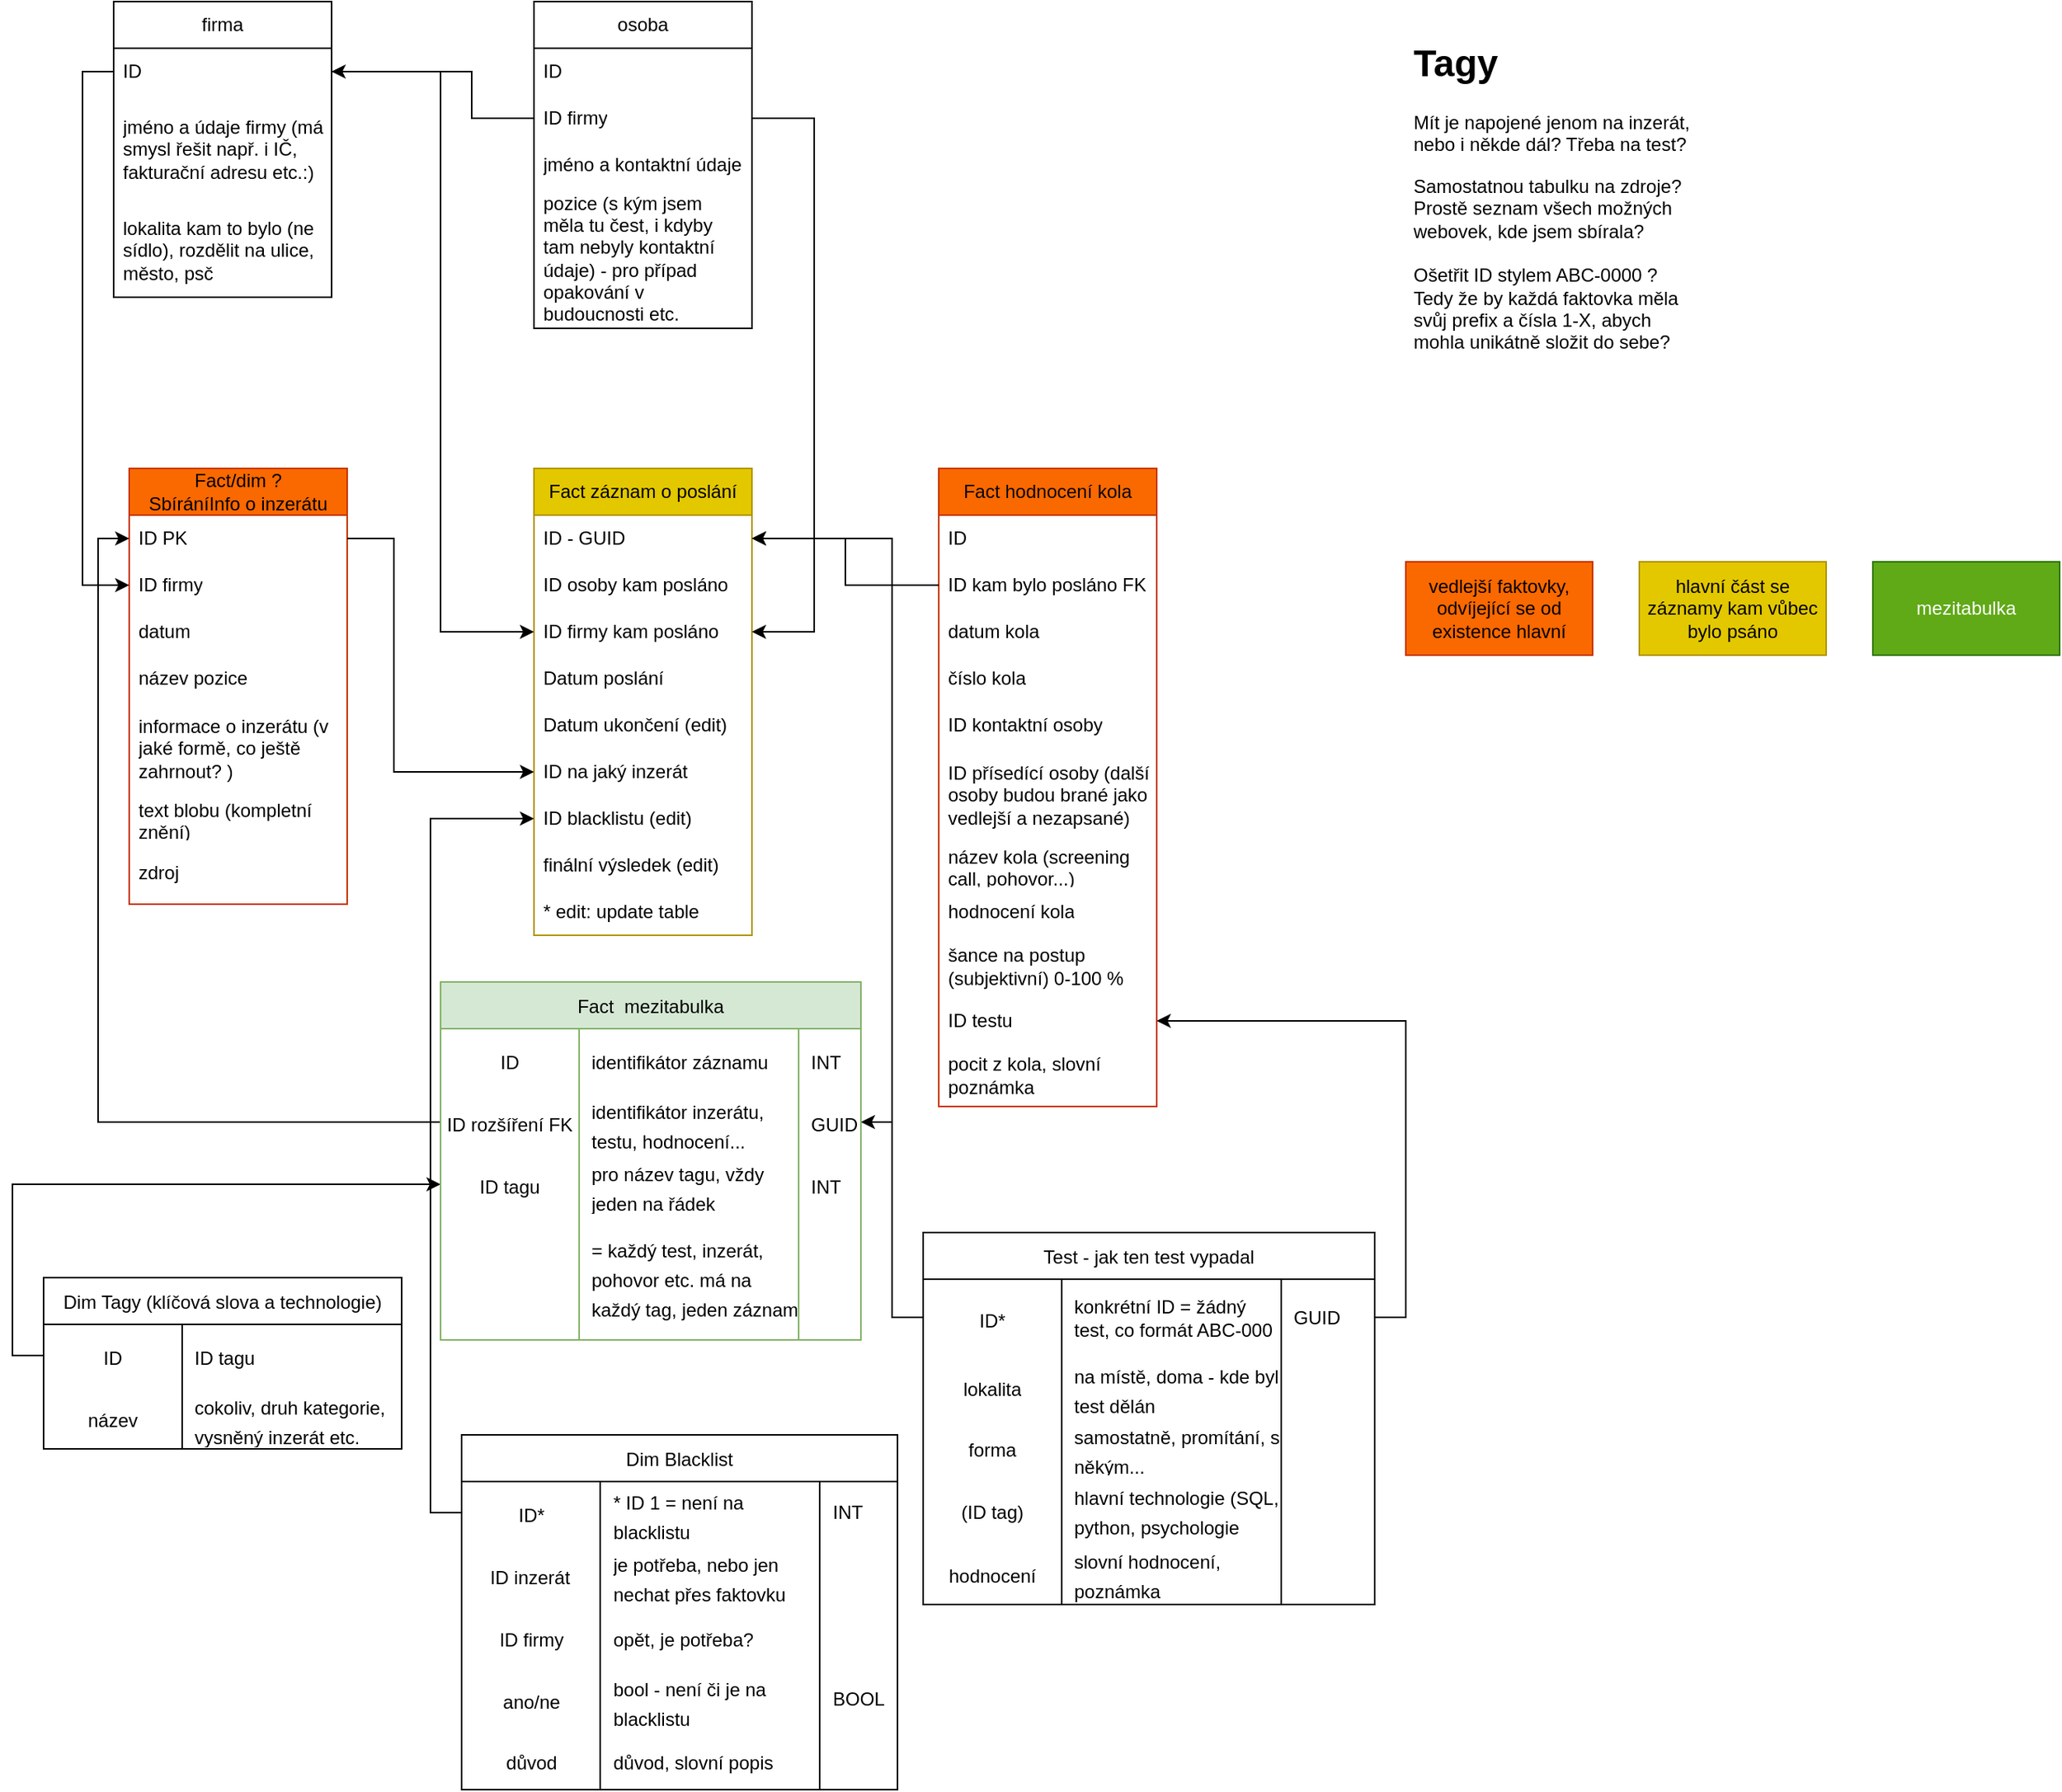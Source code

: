 <mxfile version="23.1.2" type="device" pages="2">
  <diagram id="hMB0hnCqc8JgnPnk1lUR" name="Stránka-1">
    <mxGraphModel dx="2261" dy="892" grid="1" gridSize="10" guides="1" tooltips="1" connect="1" arrows="1" fold="1" page="1" pageScale="1" pageWidth="827" pageHeight="1169" math="0" shadow="0">
      <root>
        <mxCell id="0" />
        <mxCell id="1" parent="0" />
        <mxCell id="whsgodr1OuB7gG3t7PEZ-1" value="&lt;font color=&quot;#000000&quot;&gt;Fact záznam o poslání&lt;/font&gt;" style="swimlane;fontStyle=0;childLayout=stackLayout;horizontal=1;startSize=30;horizontalStack=0;resizeParent=1;resizeParentMax=0;resizeLast=0;collapsible=1;marginBottom=0;whiteSpace=wrap;html=1;fillColor=#e3c800;strokeColor=#B09500;fontColor=#000000;" parent="1" vertex="1">
          <mxGeometry x="320" y="320" width="140" height="300" as="geometry" />
        </mxCell>
        <mxCell id="9A4W1lRDF8jQt9ojy_3v-5" value="ID - GUID" style="text;strokeColor=none;fillColor=none;align=left;verticalAlign=middle;spacingLeft=4;spacingRight=4;overflow=hidden;points=[[0,0.5],[1,0.5]];portConstraint=eastwest;rotatable=0;whiteSpace=wrap;html=1;" parent="whsgodr1OuB7gG3t7PEZ-1" vertex="1">
          <mxGeometry y="30" width="140" height="30" as="geometry" />
        </mxCell>
        <mxCell id="whsgodr1OuB7gG3t7PEZ-2" value="ID osoby kam posláno" style="text;strokeColor=none;fillColor=none;align=left;verticalAlign=middle;spacingLeft=4;spacingRight=4;overflow=hidden;points=[[0,0.5],[1,0.5]];portConstraint=eastwest;rotatable=0;whiteSpace=wrap;html=1;" parent="whsgodr1OuB7gG3t7PEZ-1" vertex="1">
          <mxGeometry y="60" width="140" height="30" as="geometry" />
        </mxCell>
        <mxCell id="9A4W1lRDF8jQt9ojy_3v-4" value="ID firmy kam posláno" style="text;strokeColor=none;fillColor=none;align=left;verticalAlign=middle;spacingLeft=4;spacingRight=4;overflow=hidden;points=[[0,0.5],[1,0.5]];portConstraint=eastwest;rotatable=0;whiteSpace=wrap;html=1;" parent="whsgodr1OuB7gG3t7PEZ-1" vertex="1">
          <mxGeometry y="90" width="140" height="30" as="geometry" />
        </mxCell>
        <mxCell id="rxOMpnyyY457kfKXC5P3-2" value="Datum poslání" style="text;strokeColor=none;fillColor=none;align=left;verticalAlign=middle;spacingLeft=4;spacingRight=4;overflow=hidden;points=[[0,0.5],[1,0.5]];portConstraint=eastwest;rotatable=0;whiteSpace=wrap;html=1;" parent="whsgodr1OuB7gG3t7PEZ-1" vertex="1">
          <mxGeometry y="120" width="140" height="30" as="geometry" />
        </mxCell>
        <mxCell id="rxOMpnyyY457kfKXC5P3-3" value="Datum ukončení (edit)" style="text;strokeColor=none;fillColor=none;align=left;verticalAlign=middle;spacingLeft=4;spacingRight=4;overflow=hidden;points=[[0,0.5],[1,0.5]];portConstraint=eastwest;rotatable=0;whiteSpace=wrap;html=1;" parent="whsgodr1OuB7gG3t7PEZ-1" vertex="1">
          <mxGeometry y="150" width="140" height="30" as="geometry" />
        </mxCell>
        <mxCell id="whsgodr1OuB7gG3t7PEZ-82" value="ID na jaký inzerát" style="text;strokeColor=none;fillColor=none;align=left;verticalAlign=middle;spacingLeft=4;spacingRight=4;overflow=hidden;points=[[0,0.5],[1,0.5]];portConstraint=eastwest;rotatable=0;whiteSpace=wrap;html=1;" parent="whsgodr1OuB7gG3t7PEZ-1" vertex="1">
          <mxGeometry y="180" width="140" height="30" as="geometry" />
        </mxCell>
        <mxCell id="whsgodr1OuB7gG3t7PEZ-3" value="ID blacklistu (edit)" style="text;strokeColor=none;fillColor=none;align=left;verticalAlign=middle;spacingLeft=4;spacingRight=4;overflow=hidden;points=[[0,0.5],[1,0.5]];portConstraint=eastwest;rotatable=0;whiteSpace=wrap;html=1;" parent="whsgodr1OuB7gG3t7PEZ-1" vertex="1">
          <mxGeometry y="210" width="140" height="30" as="geometry" />
        </mxCell>
        <mxCell id="whsgodr1OuB7gG3t7PEZ-80" value="finální výsledek (edit)" style="text;strokeColor=none;fillColor=none;align=left;verticalAlign=middle;spacingLeft=4;spacingRight=4;overflow=hidden;points=[[0,0.5],[1,0.5]];portConstraint=eastwest;rotatable=0;whiteSpace=wrap;html=1;" parent="whsgodr1OuB7gG3t7PEZ-1" vertex="1">
          <mxGeometry y="240" width="140" height="30" as="geometry" />
        </mxCell>
        <mxCell id="9A4W1lRDF8jQt9ojy_3v-3" value="* edit: update table" style="text;strokeColor=none;fillColor=none;align=left;verticalAlign=middle;spacingLeft=4;spacingRight=4;overflow=hidden;points=[[0,0.5],[1,0.5]];portConstraint=eastwest;rotatable=0;whiteSpace=wrap;html=1;" parent="whsgodr1OuB7gG3t7PEZ-1" vertex="1">
          <mxGeometry y="270" width="140" height="30" as="geometry" />
        </mxCell>
        <mxCell id="whsgodr1OuB7gG3t7PEZ-5" value="&lt;font color=&quot;#080808&quot;&gt;Fact hodnocení kola&lt;/font&gt;" style="swimlane;fontStyle=0;childLayout=stackLayout;horizontal=1;startSize=30;horizontalStack=0;resizeParent=1;resizeParentMax=0;resizeLast=0;collapsible=1;marginBottom=0;whiteSpace=wrap;html=1;fillColor=#fa6800;strokeColor=#C73500;fontColor=#000000;" parent="1" vertex="1">
          <mxGeometry x="580" y="320" width="140" height="410" as="geometry" />
        </mxCell>
        <mxCell id="9A4W1lRDF8jQt9ojy_3v-10" value="ID" style="text;strokeColor=none;fillColor=none;align=left;verticalAlign=middle;spacingLeft=4;spacingRight=4;overflow=hidden;points=[[0,0.5],[1,0.5]];portConstraint=eastwest;rotatable=0;whiteSpace=wrap;html=1;" parent="whsgodr1OuB7gG3t7PEZ-5" vertex="1">
          <mxGeometry y="30" width="140" height="30" as="geometry" />
        </mxCell>
        <mxCell id="whsgodr1OuB7gG3t7PEZ-69" value="ID kam bylo posláno FK" style="text;strokeColor=none;fillColor=none;align=left;verticalAlign=middle;spacingLeft=4;spacingRight=4;overflow=hidden;points=[[0,0.5],[1,0.5]];portConstraint=eastwest;rotatable=0;whiteSpace=wrap;html=1;" parent="whsgodr1OuB7gG3t7PEZ-5" vertex="1">
          <mxGeometry y="60" width="140" height="30" as="geometry" />
        </mxCell>
        <mxCell id="rxOMpnyyY457kfKXC5P3-4" value="datum kola" style="text;strokeColor=none;fillColor=none;align=left;verticalAlign=middle;spacingLeft=4;spacingRight=4;overflow=hidden;points=[[0,0.5],[1,0.5]];portConstraint=eastwest;rotatable=0;whiteSpace=wrap;html=1;" parent="whsgodr1OuB7gG3t7PEZ-5" vertex="1">
          <mxGeometry y="90" width="140" height="30" as="geometry" />
        </mxCell>
        <mxCell id="rxOMpnyyY457kfKXC5P3-5" value="číslo kola" style="text;strokeColor=none;fillColor=none;align=left;verticalAlign=middle;spacingLeft=4;spacingRight=4;overflow=hidden;points=[[0,0.5],[1,0.5]];portConstraint=eastwest;rotatable=0;whiteSpace=wrap;html=1;" parent="whsgodr1OuB7gG3t7PEZ-5" vertex="1">
          <mxGeometry y="120" width="140" height="30" as="geometry" />
        </mxCell>
        <mxCell id="9A4W1lRDF8jQt9ojy_3v-7" value="ID kontaktní osoby" style="text;strokeColor=none;fillColor=none;align=left;verticalAlign=middle;spacingLeft=4;spacingRight=4;overflow=hidden;points=[[0,0.5],[1,0.5]];portConstraint=eastwest;rotatable=0;whiteSpace=wrap;html=1;" parent="whsgodr1OuB7gG3t7PEZ-5" vertex="1">
          <mxGeometry y="150" width="140" height="30" as="geometry" />
        </mxCell>
        <mxCell id="9A4W1lRDF8jQt9ojy_3v-8" value="ID přísedící osoby (další osoby budou brané jako vedlejší a nezapsané)" style="text;strokeColor=none;fillColor=none;align=left;verticalAlign=middle;spacingLeft=4;spacingRight=4;overflow=hidden;points=[[0,0.5],[1,0.5]];portConstraint=eastwest;rotatable=0;whiteSpace=wrap;html=1;" parent="whsgodr1OuB7gG3t7PEZ-5" vertex="1">
          <mxGeometry y="180" width="140" height="60" as="geometry" />
        </mxCell>
        <mxCell id="rxOMpnyyY457kfKXC5P3-6" value="název kola (screening call, pohovor...)" style="text;strokeColor=none;fillColor=none;align=left;verticalAlign=middle;spacingLeft=4;spacingRight=4;overflow=hidden;points=[[0,0.5],[1,0.5]];portConstraint=eastwest;rotatable=0;whiteSpace=wrap;html=1;" parent="whsgodr1OuB7gG3t7PEZ-5" vertex="1">
          <mxGeometry y="240" width="140" height="30" as="geometry" />
        </mxCell>
        <mxCell id="whsgodr1OuB7gG3t7PEZ-6" value="hodnocení kola" style="text;strokeColor=none;fillColor=none;align=left;verticalAlign=middle;spacingLeft=4;spacingRight=4;overflow=hidden;points=[[0,0.5],[1,0.5]];portConstraint=eastwest;rotatable=0;whiteSpace=wrap;html=1;" parent="whsgodr1OuB7gG3t7PEZ-5" vertex="1">
          <mxGeometry y="270" width="140" height="30" as="geometry" />
        </mxCell>
        <mxCell id="9A4W1lRDF8jQt9ojy_3v-6" value="šance na postup (subjektivní) 0-100 %" style="text;strokeColor=none;fillColor=none;align=left;verticalAlign=middle;spacingLeft=4;spacingRight=4;overflow=hidden;points=[[0,0.5],[1,0.5]];portConstraint=eastwest;rotatable=0;whiteSpace=wrap;html=1;" parent="whsgodr1OuB7gG3t7PEZ-5" vertex="1">
          <mxGeometry y="300" width="140" height="40" as="geometry" />
        </mxCell>
        <mxCell id="whsgodr1OuB7gG3t7PEZ-7" value="ID testu" style="text;strokeColor=none;fillColor=none;align=left;verticalAlign=middle;spacingLeft=4;spacingRight=4;overflow=hidden;points=[[0,0.5],[1,0.5]];portConstraint=eastwest;rotatable=0;whiteSpace=wrap;html=1;" parent="whsgodr1OuB7gG3t7PEZ-5" vertex="1">
          <mxGeometry y="340" width="140" height="30" as="geometry" />
        </mxCell>
        <mxCell id="whsgodr1OuB7gG3t7PEZ-81" value="pocit z kola, slovní poznámka" style="text;strokeColor=none;fillColor=none;align=left;verticalAlign=middle;spacingLeft=4;spacingRight=4;overflow=hidden;points=[[0,0.5],[1,0.5]];portConstraint=eastwest;rotatable=0;whiteSpace=wrap;html=1;" parent="whsgodr1OuB7gG3t7PEZ-5" vertex="1">
          <mxGeometry y="370" width="140" height="40" as="geometry" />
        </mxCell>
        <mxCell id="whsgodr1OuB7gG3t7PEZ-13" value="&lt;font color=&quot;#000000&quot;&gt;Fact/dim ?&lt;br&gt;SbíráníInfo o inzerátu&lt;/font&gt;" style="swimlane;fontStyle=0;childLayout=stackLayout;horizontal=1;startSize=30;horizontalStack=0;resizeParent=1;resizeParentMax=0;resizeLast=0;collapsible=1;marginBottom=0;whiteSpace=wrap;html=1;fillColor=#fa6800;strokeColor=#C73500;direction=east;fontColor=#000000;" parent="1" vertex="1">
          <mxGeometry x="60" y="320" width="140" height="280" as="geometry" />
        </mxCell>
        <mxCell id="9A4W1lRDF8jQt9ojy_3v-16" value="ID PK" style="text;strokeColor=none;fillColor=none;align=left;verticalAlign=middle;spacingLeft=4;spacingRight=4;overflow=hidden;points=[[0,0.5],[1,0.5]];portConstraint=eastwest;rotatable=0;whiteSpace=wrap;html=1;" parent="whsgodr1OuB7gG3t7PEZ-13" vertex="1">
          <mxGeometry y="30" width="140" height="30" as="geometry" />
        </mxCell>
        <mxCell id="rxOMpnyyY457kfKXC5P3-13" value="ID firmy" style="text;strokeColor=none;fillColor=none;align=left;verticalAlign=middle;spacingLeft=4;spacingRight=4;overflow=hidden;points=[[0,0.5],[1,0.5]];portConstraint=eastwest;rotatable=0;whiteSpace=wrap;html=1;" parent="whsgodr1OuB7gG3t7PEZ-13" vertex="1">
          <mxGeometry y="60" width="140" height="30" as="geometry" />
        </mxCell>
        <mxCell id="whsgodr1OuB7gG3t7PEZ-15" value="datum" style="text;strokeColor=none;fillColor=none;align=left;verticalAlign=middle;spacingLeft=4;spacingRight=4;overflow=hidden;points=[[0,0.5],[1,0.5]];portConstraint=eastwest;rotatable=0;whiteSpace=wrap;html=1;" parent="whsgodr1OuB7gG3t7PEZ-13" vertex="1">
          <mxGeometry y="90" width="140" height="30" as="geometry" />
        </mxCell>
        <mxCell id="9A4W1lRDF8jQt9ojy_3v-2" value="název pozice" style="text;strokeColor=none;fillColor=none;align=left;verticalAlign=middle;spacingLeft=4;spacingRight=4;overflow=hidden;points=[[0,0.5],[1,0.5]];portConstraint=eastwest;rotatable=0;whiteSpace=wrap;html=1;" parent="whsgodr1OuB7gG3t7PEZ-13" vertex="1">
          <mxGeometry y="120" width="140" height="30" as="geometry" />
        </mxCell>
        <mxCell id="whsgodr1OuB7gG3t7PEZ-14" value="informace o inzerátu (v jaké formě, co ještě zahrnout? )" style="text;strokeColor=none;fillColor=none;align=left;verticalAlign=middle;spacingLeft=4;spacingRight=4;overflow=hidden;points=[[0,0.5],[1,0.5]];portConstraint=eastwest;rotatable=0;whiteSpace=wrap;html=1;" parent="whsgodr1OuB7gG3t7PEZ-13" vertex="1">
          <mxGeometry y="150" width="140" height="60" as="geometry" />
        </mxCell>
        <mxCell id="rxOMpnyyY457kfKXC5P3-7" value="text blobu (kompletní znění)" style="text;strokeColor=none;fillColor=none;align=left;verticalAlign=middle;spacingLeft=4;spacingRight=4;overflow=hidden;points=[[0,0.5],[1,0.5]];portConstraint=eastwest;rotatable=0;whiteSpace=wrap;html=1;" parent="whsgodr1OuB7gG3t7PEZ-13" vertex="1">
          <mxGeometry y="210" width="140" height="30" as="geometry" />
        </mxCell>
        <mxCell id="9A4W1lRDF8jQt9ojy_3v-21" value="zdroj" style="text;strokeColor=none;fillColor=none;align=left;verticalAlign=middle;spacingLeft=4;spacingRight=4;overflow=hidden;points=[[0,0.5],[1,0.5]];portConstraint=eastwest;rotatable=0;whiteSpace=wrap;html=1;" parent="whsgodr1OuB7gG3t7PEZ-13" vertex="1">
          <mxGeometry y="240" width="140" height="40" as="geometry" />
        </mxCell>
        <mxCell id="whsgodr1OuB7gG3t7PEZ-33" value="firma" style="swimlane;fontStyle=0;childLayout=stackLayout;horizontal=1;startSize=30;horizontalStack=0;resizeParent=1;resizeParentMax=0;resizeLast=0;collapsible=1;marginBottom=0;whiteSpace=wrap;html=1;" parent="1" vertex="1">
          <mxGeometry x="50" y="20" width="140" height="190" as="geometry" />
        </mxCell>
        <mxCell id="whsgodr1OuB7gG3t7PEZ-34" value="ID" style="text;strokeColor=none;fillColor=none;align=left;verticalAlign=middle;spacingLeft=4;spacingRight=4;overflow=hidden;points=[[0,0.5],[1,0.5]];portConstraint=eastwest;rotatable=0;whiteSpace=wrap;html=1;" parent="whsgodr1OuB7gG3t7PEZ-33" vertex="1">
          <mxGeometry y="30" width="140" height="30" as="geometry" />
        </mxCell>
        <mxCell id="whsgodr1OuB7gG3t7PEZ-58" value="jméno a údaje firmy (má smysl řešit např. i IČ, fakturační adresu etc.:)" style="text;strokeColor=none;fillColor=none;align=left;verticalAlign=middle;spacingLeft=4;spacingRight=4;overflow=hidden;points=[[0,0.5],[1,0.5]];portConstraint=eastwest;rotatable=0;whiteSpace=wrap;html=1;" parent="whsgodr1OuB7gG3t7PEZ-33" vertex="1">
          <mxGeometry y="60" width="140" height="70" as="geometry" />
        </mxCell>
        <mxCell id="whsgodr1OuB7gG3t7PEZ-59" value="lokalita kam to bylo (ne sídlo), rozdělit na ulice, město, psč" style="text;strokeColor=none;fillColor=none;align=left;verticalAlign=middle;spacingLeft=4;spacingRight=4;overflow=hidden;points=[[0,0.5],[1,0.5]];portConstraint=eastwest;rotatable=0;whiteSpace=wrap;html=1;" parent="whsgodr1OuB7gG3t7PEZ-33" vertex="1">
          <mxGeometry y="130" width="140" height="60" as="geometry" />
        </mxCell>
        <mxCell id="whsgodr1OuB7gG3t7PEZ-37" value="osoba" style="swimlane;fontStyle=0;childLayout=stackLayout;horizontal=1;startSize=30;horizontalStack=0;resizeParent=1;resizeParentMax=0;resizeLast=0;collapsible=1;marginBottom=0;whiteSpace=wrap;html=1;" parent="1" vertex="1">
          <mxGeometry x="320" y="20" width="140" height="210" as="geometry" />
        </mxCell>
        <mxCell id="whsgodr1OuB7gG3t7PEZ-38" value="ID" style="text;strokeColor=none;fillColor=none;align=left;verticalAlign=middle;spacingLeft=4;spacingRight=4;overflow=hidden;points=[[0,0.5],[1,0.5]];portConstraint=eastwest;rotatable=0;whiteSpace=wrap;html=1;" parent="whsgodr1OuB7gG3t7PEZ-37" vertex="1">
          <mxGeometry y="30" width="140" height="30" as="geometry" />
        </mxCell>
        <mxCell id="whsgodr1OuB7gG3t7PEZ-76" value="ID firmy" style="text;strokeColor=none;fillColor=none;align=left;verticalAlign=middle;spacingLeft=4;spacingRight=4;overflow=hidden;points=[[0,0.5],[1,0.5]];portConstraint=eastwest;rotatable=0;whiteSpace=wrap;html=1;" parent="whsgodr1OuB7gG3t7PEZ-37" vertex="1">
          <mxGeometry y="60" width="140" height="30" as="geometry" />
        </mxCell>
        <mxCell id="whsgodr1OuB7gG3t7PEZ-56" value="jméno a kontaktní údaje" style="text;strokeColor=none;fillColor=none;align=left;verticalAlign=middle;spacingLeft=4;spacingRight=4;overflow=hidden;points=[[0,0.5],[1,0.5]];portConstraint=eastwest;rotatable=0;whiteSpace=wrap;html=1;" parent="whsgodr1OuB7gG3t7PEZ-37" vertex="1">
          <mxGeometry y="90" width="140" height="30" as="geometry" />
        </mxCell>
        <mxCell id="whsgodr1OuB7gG3t7PEZ-57" value="pozice (s kým jsem měla tu čest, i kdyby tam nebyly kontaktní údaje) - pro případ opakování v budoucnosti etc." style="text;strokeColor=none;fillColor=none;align=left;verticalAlign=middle;spacingLeft=4;spacingRight=4;overflow=hidden;points=[[0,0.5],[1,0.5]];portConstraint=eastwest;rotatable=0;whiteSpace=wrap;html=1;" parent="whsgodr1OuB7gG3t7PEZ-37" vertex="1">
          <mxGeometry y="120" width="140" height="90" as="geometry" />
        </mxCell>
        <mxCell id="whsgodr1OuB7gG3t7PEZ-83" value="&lt;h1&gt;Tagy&lt;/h1&gt;&lt;p&gt;Mít je napojené jenom na inzerát, nebo i někde dál? Třeba na test?&lt;/p&gt;&lt;p&gt;Samostatnou tabulku na zdroje? Prostě seznam všech možných webovek, kde jsem sbírala?&lt;br&gt;&lt;br&gt;Ošetřit ID stylem ABC-0000 ? Tedy že by každá faktovka měla svůj prefix a čísla 1-X, abych mohla unikátně složit do sebe?&lt;/p&gt;" style="text;html=1;strokeColor=none;fillColor=none;spacing=5;spacingTop=-20;whiteSpace=wrap;overflow=hidden;rounded=0;" parent="1" vertex="1">
          <mxGeometry x="880" y="40" width="190" height="300" as="geometry" />
        </mxCell>
        <mxCell id="9A4W1lRDF8jQt9ojy_3v-11" style="edgeStyle=orthogonalEdgeStyle;rounded=0;orthogonalLoop=1;jettySize=auto;html=1;entryX=1;entryY=0.5;entryDx=0;entryDy=0;" parent="1" source="whsgodr1OuB7gG3t7PEZ-69" target="9A4W1lRDF8jQt9ojy_3v-5" edge="1">
          <mxGeometry relative="1" as="geometry" />
        </mxCell>
        <mxCell id="9A4W1lRDF8jQt9ojy_3v-15" style="edgeStyle=orthogonalEdgeStyle;rounded=0;orthogonalLoop=1;jettySize=auto;html=1;exitX=1;exitY=0.5;exitDx=0;exitDy=0;entryX=1;entryY=0.5;entryDx=0;entryDy=0;" parent="1" source="Y2MFih-JMRdLZSnShXTO-2" target="whsgodr1OuB7gG3t7PEZ-7" edge="1">
          <mxGeometry relative="1" as="geometry">
            <mxPoint x="720" y="855" as="sourcePoint" />
          </mxGeometry>
        </mxCell>
        <mxCell id="9A4W1lRDF8jQt9ojy_3v-20" style="edgeStyle=orthogonalEdgeStyle;rounded=0;orthogonalLoop=1;jettySize=auto;html=1;entryX=0;entryY=0.5;entryDx=0;entryDy=0;exitX=0;exitY=0.5;exitDx=0;exitDy=0;" parent="1" source="Y2MFih-JMRdLZSnShXTO-92" target="9A4W1lRDF8jQt9ojy_3v-16" edge="1">
          <mxGeometry relative="1" as="geometry" />
        </mxCell>
        <mxCell id="OidvKidY_T9J6I4MxqkY-3" style="edgeStyle=orthogonalEdgeStyle;rounded=0;orthogonalLoop=1;jettySize=auto;html=1;exitX=0;exitY=0.5;exitDx=0;exitDy=0;entryX=0;entryY=0.5;entryDx=0;entryDy=0;" parent="1" source="whsgodr1OuB7gG3t7PEZ-34" target="rxOMpnyyY457kfKXC5P3-13" edge="1">
          <mxGeometry relative="1" as="geometry" />
        </mxCell>
        <mxCell id="OidvKidY_T9J6I4MxqkY-4" style="edgeStyle=orthogonalEdgeStyle;rounded=0;orthogonalLoop=1;jettySize=auto;html=1;exitX=1;exitY=0.5;exitDx=0;exitDy=0;entryX=0;entryY=0.5;entryDx=0;entryDy=0;" parent="1" source="9A4W1lRDF8jQt9ojy_3v-16" target="whsgodr1OuB7gG3t7PEZ-82" edge="1">
          <mxGeometry relative="1" as="geometry">
            <Array as="points">
              <mxPoint x="230" y="365" />
              <mxPoint x="230" y="515" />
            </Array>
          </mxGeometry>
        </mxCell>
        <mxCell id="OidvKidY_T9J6I4MxqkY-8" style="edgeStyle=orthogonalEdgeStyle;rounded=0;orthogonalLoop=1;jettySize=auto;html=1;exitX=0;exitY=0.5;exitDx=0;exitDy=0;entryX=0;entryY=0.5;entryDx=0;entryDy=0;" parent="1" source="Y2MFih-JMRdLZSnShXTO-51" target="Y2MFih-JMRdLZSnShXTO-101" edge="1">
          <mxGeometry relative="1" as="geometry">
            <mxPoint x="60" y="915" as="sourcePoint" />
          </mxGeometry>
        </mxCell>
        <mxCell id="OidvKidY_T9J6I4MxqkY-9" value="vedlejší faktovky, odvíjející se od existence hlavní" style="rounded=0;whiteSpace=wrap;html=1;fillColor=#fa6800;fontColor=#000000;strokeColor=#C73500;" parent="1" vertex="1">
          <mxGeometry x="880" y="380" width="120" height="60" as="geometry" />
        </mxCell>
        <mxCell id="OidvKidY_T9J6I4MxqkY-10" value="hlavní část se záznamy kam vůbec bylo psáno" style="rounded=0;whiteSpace=wrap;html=1;fillColor=#e3c800;fontColor=#000000;strokeColor=#B09500;" parent="1" vertex="1">
          <mxGeometry x="1030" y="380" width="120" height="60" as="geometry" />
        </mxCell>
        <mxCell id="OidvKidY_T9J6I4MxqkY-11" value="mezitabulka" style="rounded=0;whiteSpace=wrap;html=1;fillColor=#60a917;fontColor=#ffffff;strokeColor=#2D7600;" parent="1" vertex="1">
          <mxGeometry x="1180" y="380" width="120" height="60" as="geometry" />
        </mxCell>
        <mxCell id="OidvKidY_T9J6I4MxqkY-13" style="edgeStyle=orthogonalEdgeStyle;rounded=0;orthogonalLoop=1;jettySize=auto;html=1;exitX=1;exitY=0.5;exitDx=0;exitDy=0;entryX=1;entryY=0.5;entryDx=0;entryDy=0;" parent="1" source="Y2MFih-JMRdLZSnShXTO-92" target="9A4W1lRDF8jQt9ojy_3v-5" edge="1">
          <mxGeometry relative="1" as="geometry" />
        </mxCell>
        <mxCell id="OidvKidY_T9J6I4MxqkY-15" style="edgeStyle=orthogonalEdgeStyle;rounded=0;orthogonalLoop=1;jettySize=auto;html=1;exitX=1;exitY=0.5;exitDx=0;exitDy=0;entryX=1;entryY=0.5;entryDx=0;entryDy=0;" parent="1" source="whsgodr1OuB7gG3t7PEZ-76" target="9A4W1lRDF8jQt9ojy_3v-4" edge="1">
          <mxGeometry relative="1" as="geometry">
            <Array as="points">
              <mxPoint x="500" y="95" />
              <mxPoint x="500" y="425" />
            </Array>
          </mxGeometry>
        </mxCell>
        <mxCell id="OidvKidY_T9J6I4MxqkY-16" style="edgeStyle=orthogonalEdgeStyle;rounded=0;orthogonalLoop=1;jettySize=auto;html=1;exitX=1;exitY=0.5;exitDx=0;exitDy=0;entryX=0;entryY=0.5;entryDx=0;entryDy=0;" parent="1" source="whsgodr1OuB7gG3t7PEZ-34" target="9A4W1lRDF8jQt9ojy_3v-4" edge="1">
          <mxGeometry relative="1" as="geometry">
            <Array as="points">
              <mxPoint x="260" y="65" />
              <mxPoint x="260" y="425" />
            </Array>
          </mxGeometry>
        </mxCell>
        <mxCell id="OidvKidY_T9J6I4MxqkY-17" style="edgeStyle=orthogonalEdgeStyle;rounded=0;orthogonalLoop=1;jettySize=auto;html=1;exitX=0;exitY=0.5;exitDx=0;exitDy=0;entryX=1;entryY=0.5;entryDx=0;entryDy=0;" parent="1" source="whsgodr1OuB7gG3t7PEZ-76" target="whsgodr1OuB7gG3t7PEZ-34" edge="1">
          <mxGeometry relative="1" as="geometry">
            <Array as="points">
              <mxPoint x="280" y="95" />
              <mxPoint x="280" y="65" />
            </Array>
          </mxGeometry>
        </mxCell>
        <mxCell id="Y2MFih-JMRdLZSnShXTO-1" value="Test - jak ten test vypadal" style="shape=table;startSize=30;container=1;collapsible=0;childLayout=tableLayout;fixedRows=1;rowLines=0;fontStyle=0;strokeColor=default;fontSize=12;" vertex="1" parent="1">
          <mxGeometry x="570" y="811" width="290" height="239" as="geometry" />
        </mxCell>
        <mxCell id="Y2MFih-JMRdLZSnShXTO-2" value="" style="shape=tableRow;horizontal=0;startSize=0;swimlaneHead=0;swimlaneBody=0;top=0;left=0;bottom=0;right=0;collapsible=0;dropTarget=0;fillColor=none;points=[[0,0.5],[1,0.5]];portConstraint=eastwest;strokeColor=inherit;fontSize=16;" vertex="1" parent="Y2MFih-JMRdLZSnShXTO-1">
          <mxGeometry y="30" width="290" height="49" as="geometry" />
        </mxCell>
        <mxCell id="Y2MFih-JMRdLZSnShXTO-3" value="&lt;font style=&quot;font-size: 12px;&quot;&gt;ID*&lt;/font&gt;" style="shape=partialRectangle;html=1;whiteSpace=wrap;connectable=0;fillColor=none;top=0;left=0;bottom=0;right=0;overflow=hidden;pointerEvents=1;strokeColor=inherit;fontSize=16;" vertex="1" parent="Y2MFih-JMRdLZSnShXTO-2">
          <mxGeometry width="89" height="49" as="geometry">
            <mxRectangle width="89" height="49" as="alternateBounds" />
          </mxGeometry>
        </mxCell>
        <mxCell id="Y2MFih-JMRdLZSnShXTO-4" value="&lt;font style=&quot;font-size: 12px;&quot;&gt;konkrétní ID = žádný test, co formát ABC-000&lt;/font&gt;" style="shape=partialRectangle;html=1;whiteSpace=wrap;connectable=0;fillColor=none;top=0;left=0;bottom=0;right=0;align=left;spacingLeft=6;overflow=hidden;strokeColor=inherit;fontSize=12;" vertex="1" parent="Y2MFih-JMRdLZSnShXTO-2">
          <mxGeometry x="89" width="141" height="49" as="geometry">
            <mxRectangle width="141" height="49" as="alternateBounds" />
          </mxGeometry>
        </mxCell>
        <mxCell id="Y2MFih-JMRdLZSnShXTO-96" value="GUID" style="shape=partialRectangle;html=1;whiteSpace=wrap;connectable=0;fillColor=none;top=0;left=0;bottom=0;right=0;align=left;spacingLeft=6;overflow=hidden;strokeColor=inherit;fontSize=12;" vertex="1" parent="Y2MFih-JMRdLZSnShXTO-2">
          <mxGeometry x="230" width="60" height="49" as="geometry">
            <mxRectangle width="60" height="49" as="alternateBounds" />
          </mxGeometry>
        </mxCell>
        <mxCell id="Y2MFih-JMRdLZSnShXTO-11" value="" style="shape=tableRow;horizontal=0;startSize=0;swimlaneHead=0;swimlaneBody=0;top=0;left=0;bottom=0;right=0;collapsible=0;dropTarget=0;fillColor=none;points=[[0,0.5],[1,0.5]];portConstraint=eastwest;strokeColor=inherit;fontSize=16;" vertex="1" parent="Y2MFih-JMRdLZSnShXTO-1">
          <mxGeometry y="79" width="290" height="39" as="geometry" />
        </mxCell>
        <mxCell id="Y2MFih-JMRdLZSnShXTO-12" value="&lt;font style=&quot;font-size: 12px;&quot;&gt;lokalita&lt;/font&gt;" style="shape=partialRectangle;html=1;whiteSpace=wrap;connectable=0;fillColor=none;top=0;left=0;bottom=0;right=0;overflow=hidden;pointerEvents=1;strokeColor=inherit;fontSize=16;" vertex="1" parent="Y2MFih-JMRdLZSnShXTO-11">
          <mxGeometry width="89" height="39" as="geometry">
            <mxRectangle width="89" height="39" as="alternateBounds" />
          </mxGeometry>
        </mxCell>
        <mxCell id="Y2MFih-JMRdLZSnShXTO-13" value="&lt;font style=&quot;font-size: 12px;&quot;&gt;na místě, doma - kde byl test dělán&lt;/font&gt;" style="shape=partialRectangle;html=1;whiteSpace=wrap;connectable=0;fillColor=none;top=0;left=0;bottom=0;right=0;align=left;spacingLeft=6;overflow=hidden;strokeColor=inherit;fontSize=16;" vertex="1" parent="Y2MFih-JMRdLZSnShXTO-11">
          <mxGeometry x="89" width="141" height="39" as="geometry">
            <mxRectangle width="141" height="39" as="alternateBounds" />
          </mxGeometry>
        </mxCell>
        <mxCell id="Y2MFih-JMRdLZSnShXTO-97" style="shape=partialRectangle;html=1;whiteSpace=wrap;connectable=0;fillColor=none;top=0;left=0;bottom=0;right=0;align=left;spacingLeft=6;overflow=hidden;strokeColor=inherit;fontSize=16;" vertex="1" parent="Y2MFih-JMRdLZSnShXTO-11">
          <mxGeometry x="230" width="60" height="39" as="geometry">
            <mxRectangle width="60" height="39" as="alternateBounds" />
          </mxGeometry>
        </mxCell>
        <mxCell id="Y2MFih-JMRdLZSnShXTO-14" value="" style="shape=tableRow;horizontal=0;startSize=0;swimlaneHead=0;swimlaneBody=0;top=0;left=0;bottom=0;right=0;collapsible=0;dropTarget=0;fillColor=none;points=[[0,0.5],[1,0.5]];portConstraint=eastwest;strokeColor=inherit;fontSize=16;" vertex="1" parent="Y2MFih-JMRdLZSnShXTO-1">
          <mxGeometry y="118" width="290" height="39" as="geometry" />
        </mxCell>
        <mxCell id="Y2MFih-JMRdLZSnShXTO-15" value="&lt;font style=&quot;font-size: 12px;&quot;&gt;forma&lt;/font&gt;" style="shape=partialRectangle;html=1;whiteSpace=wrap;connectable=0;fillColor=none;top=0;left=0;bottom=0;right=0;overflow=hidden;pointerEvents=1;strokeColor=inherit;fontSize=16;" vertex="1" parent="Y2MFih-JMRdLZSnShXTO-14">
          <mxGeometry width="89" height="39" as="geometry">
            <mxRectangle width="89" height="39" as="alternateBounds" />
          </mxGeometry>
        </mxCell>
        <mxCell id="Y2MFih-JMRdLZSnShXTO-16" value="&lt;font style=&quot;font-size: 12px;&quot;&gt;samostatně, promítání, s někým...&lt;/font&gt;" style="shape=partialRectangle;html=1;whiteSpace=wrap;connectable=0;fillColor=none;top=0;left=0;bottom=0;right=0;align=left;spacingLeft=6;overflow=hidden;strokeColor=inherit;fontSize=16;" vertex="1" parent="Y2MFih-JMRdLZSnShXTO-14">
          <mxGeometry x="89" width="141" height="39" as="geometry">
            <mxRectangle width="141" height="39" as="alternateBounds" />
          </mxGeometry>
        </mxCell>
        <mxCell id="Y2MFih-JMRdLZSnShXTO-98" style="shape=partialRectangle;html=1;whiteSpace=wrap;connectable=0;fillColor=none;top=0;left=0;bottom=0;right=0;align=left;spacingLeft=6;overflow=hidden;strokeColor=inherit;fontSize=16;" vertex="1" parent="Y2MFih-JMRdLZSnShXTO-14">
          <mxGeometry x="230" width="60" height="39" as="geometry">
            <mxRectangle width="60" height="39" as="alternateBounds" />
          </mxGeometry>
        </mxCell>
        <mxCell id="Y2MFih-JMRdLZSnShXTO-17" value="" style="shape=tableRow;horizontal=0;startSize=0;swimlaneHead=0;swimlaneBody=0;top=0;left=0;bottom=0;right=0;collapsible=0;dropTarget=0;fillColor=none;points=[[0,0.5],[1,0.5]];portConstraint=eastwest;strokeColor=inherit;fontSize=16;" vertex="1" parent="Y2MFih-JMRdLZSnShXTO-1">
          <mxGeometry y="157" width="290" height="41" as="geometry" />
        </mxCell>
        <mxCell id="Y2MFih-JMRdLZSnShXTO-18" value="&lt;font style=&quot;font-size: 12px;&quot;&gt;(ID tag)&lt;/font&gt;" style="shape=partialRectangle;html=1;whiteSpace=wrap;connectable=0;fillColor=none;top=0;left=0;bottom=0;right=0;overflow=hidden;pointerEvents=1;strokeColor=inherit;fontSize=16;" vertex="1" parent="Y2MFih-JMRdLZSnShXTO-17">
          <mxGeometry width="89" height="41" as="geometry">
            <mxRectangle width="89" height="41" as="alternateBounds" />
          </mxGeometry>
        </mxCell>
        <mxCell id="Y2MFih-JMRdLZSnShXTO-19" value="&lt;span style=&quot;font-size: 12px;&quot;&gt;hlavní technologie (SQL, python, psychologie&lt;/span&gt;" style="shape=partialRectangle;html=1;whiteSpace=wrap;connectable=0;fillColor=none;top=0;left=0;bottom=0;right=0;align=left;spacingLeft=6;overflow=hidden;strokeColor=inherit;fontSize=16;" vertex="1" parent="Y2MFih-JMRdLZSnShXTO-17">
          <mxGeometry x="89" width="141" height="41" as="geometry">
            <mxRectangle width="141" height="41" as="alternateBounds" />
          </mxGeometry>
        </mxCell>
        <mxCell id="Y2MFih-JMRdLZSnShXTO-99" style="shape=partialRectangle;html=1;whiteSpace=wrap;connectable=0;fillColor=none;top=0;left=0;bottom=0;right=0;align=left;spacingLeft=6;overflow=hidden;strokeColor=inherit;fontSize=16;" vertex="1" parent="Y2MFih-JMRdLZSnShXTO-17">
          <mxGeometry x="230" width="60" height="41" as="geometry">
            <mxRectangle width="60" height="41" as="alternateBounds" />
          </mxGeometry>
        </mxCell>
        <mxCell id="Y2MFih-JMRdLZSnShXTO-20" value="" style="shape=tableRow;horizontal=0;startSize=0;swimlaneHead=0;swimlaneBody=0;top=0;left=0;bottom=0;right=0;collapsible=0;dropTarget=0;fillColor=none;points=[[0,0.5],[1,0.5]];portConstraint=eastwest;strokeColor=inherit;fontSize=16;" vertex="1" parent="Y2MFih-JMRdLZSnShXTO-1">
          <mxGeometry y="198" width="290" height="41" as="geometry" />
        </mxCell>
        <mxCell id="Y2MFih-JMRdLZSnShXTO-21" value="&lt;font style=&quot;font-size: 12px;&quot;&gt;hodnocení&lt;/font&gt;" style="shape=partialRectangle;html=1;whiteSpace=wrap;connectable=0;fillColor=none;top=0;left=0;bottom=0;right=0;overflow=hidden;pointerEvents=1;strokeColor=inherit;fontSize=16;" vertex="1" parent="Y2MFih-JMRdLZSnShXTO-20">
          <mxGeometry width="89" height="41" as="geometry">
            <mxRectangle width="89" height="41" as="alternateBounds" />
          </mxGeometry>
        </mxCell>
        <mxCell id="Y2MFih-JMRdLZSnShXTO-22" value="&lt;span style=&quot;font-size: 12px;&quot;&gt;slovní hodnocení, poznámka&lt;/span&gt;" style="shape=partialRectangle;html=1;whiteSpace=wrap;connectable=0;fillColor=none;top=0;left=0;bottom=0;right=0;align=left;spacingLeft=6;overflow=hidden;strokeColor=inherit;fontSize=16;" vertex="1" parent="Y2MFih-JMRdLZSnShXTO-20">
          <mxGeometry x="89" width="141" height="41" as="geometry">
            <mxRectangle width="141" height="41" as="alternateBounds" />
          </mxGeometry>
        </mxCell>
        <mxCell id="Y2MFih-JMRdLZSnShXTO-100" style="shape=partialRectangle;html=1;whiteSpace=wrap;connectable=0;fillColor=none;top=0;left=0;bottom=0;right=0;align=left;spacingLeft=6;overflow=hidden;strokeColor=inherit;fontSize=16;" vertex="1" parent="Y2MFih-JMRdLZSnShXTO-20">
          <mxGeometry x="230" width="60" height="41" as="geometry">
            <mxRectangle width="60" height="41" as="alternateBounds" />
          </mxGeometry>
        </mxCell>
        <mxCell id="Y2MFih-JMRdLZSnShXTO-25" style="edgeStyle=orthogonalEdgeStyle;rounded=0;orthogonalLoop=1;jettySize=auto;html=1;exitX=0;exitY=0.5;exitDx=0;exitDy=0;entryX=1;entryY=0.5;entryDx=0;entryDy=0;" edge="1" parent="1" source="Y2MFih-JMRdLZSnShXTO-2" target="Y2MFih-JMRdLZSnShXTO-92">
          <mxGeometry relative="1" as="geometry" />
        </mxCell>
        <mxCell id="Y2MFih-JMRdLZSnShXTO-27" value="Dim Blacklist" style="shape=table;startSize=30;container=1;collapsible=0;childLayout=tableLayout;fixedRows=1;rowLines=0;fontStyle=0;strokeColor=default;fontSize=12;" vertex="1" parent="1">
          <mxGeometry x="273.5" y="941" width="280" height="228" as="geometry" />
        </mxCell>
        <mxCell id="Y2MFih-JMRdLZSnShXTO-28" value="" style="shape=tableRow;horizontal=0;startSize=0;swimlaneHead=0;swimlaneBody=0;top=0;left=0;bottom=0;right=0;collapsible=0;dropTarget=0;fillColor=none;points=[[0,0.5],[1,0.5]];portConstraint=eastwest;strokeColor=inherit;fontSize=16;" vertex="1" parent="Y2MFih-JMRdLZSnShXTO-27">
          <mxGeometry y="30" width="280" height="40" as="geometry" />
        </mxCell>
        <mxCell id="Y2MFih-JMRdLZSnShXTO-29" value="&lt;font style=&quot;font-size: 12px;&quot;&gt;ID*&lt;/font&gt;" style="shape=partialRectangle;html=1;whiteSpace=wrap;connectable=0;fillColor=none;top=0;left=0;bottom=0;right=0;overflow=hidden;pointerEvents=1;strokeColor=inherit;fontSize=16;" vertex="1" parent="Y2MFih-JMRdLZSnShXTO-28">
          <mxGeometry width="89" height="40" as="geometry">
            <mxRectangle width="89" height="40" as="alternateBounds" />
          </mxGeometry>
        </mxCell>
        <mxCell id="Y2MFih-JMRdLZSnShXTO-30" value="&lt;font style=&quot;font-size: 12px;&quot;&gt;* ID 1 = není na blacklistu&lt;/font&gt;" style="shape=partialRectangle;html=1;whiteSpace=wrap;connectable=0;fillColor=none;top=0;left=0;bottom=0;right=0;align=left;spacingLeft=6;overflow=hidden;strokeColor=inherit;fontSize=16;" vertex="1" parent="Y2MFih-JMRdLZSnShXTO-28">
          <mxGeometry x="89" width="141" height="40" as="geometry">
            <mxRectangle width="141" height="40" as="alternateBounds" />
          </mxGeometry>
        </mxCell>
        <mxCell id="Y2MFih-JMRdLZSnShXTO-82" value="INT" style="shape=partialRectangle;html=1;whiteSpace=wrap;connectable=0;fillColor=none;top=0;left=0;bottom=0;right=0;align=left;spacingLeft=6;overflow=hidden;strokeColor=inherit;fontSize=12;" vertex="1" parent="Y2MFih-JMRdLZSnShXTO-28">
          <mxGeometry x="230" width="50" height="40" as="geometry">
            <mxRectangle width="50" height="40" as="alternateBounds" />
          </mxGeometry>
        </mxCell>
        <mxCell id="Y2MFih-JMRdLZSnShXTO-43" value="" style="shape=tableRow;horizontal=0;startSize=0;swimlaneHead=0;swimlaneBody=0;top=0;left=0;bottom=0;right=0;collapsible=0;dropTarget=0;fillColor=none;points=[[0,0.5],[1,0.5]];portConstraint=eastwest;strokeColor=inherit;fontSize=16;" vertex="1" parent="Y2MFih-JMRdLZSnShXTO-27">
          <mxGeometry y="70" width="280" height="40" as="geometry" />
        </mxCell>
        <mxCell id="Y2MFih-JMRdLZSnShXTO-44" value="&lt;font style=&quot;font-size: 12px;&quot;&gt;ID inzerát&lt;span style=&quot;white-space: pre;&quot;&gt;&#x9;&lt;/span&gt;&lt;/font&gt;" style="shape=partialRectangle;html=1;whiteSpace=wrap;connectable=0;fillColor=none;top=0;left=0;bottom=0;right=0;overflow=hidden;pointerEvents=1;strokeColor=inherit;fontSize=16;" vertex="1" parent="Y2MFih-JMRdLZSnShXTO-43">
          <mxGeometry width="89" height="40" as="geometry">
            <mxRectangle width="89" height="40" as="alternateBounds" />
          </mxGeometry>
        </mxCell>
        <mxCell id="Y2MFih-JMRdLZSnShXTO-45" value="&lt;font style=&quot;font-size: 12px;&quot;&gt;je potřeba, nebo jen nechat přes faktovku&lt;/font&gt;" style="shape=partialRectangle;html=1;whiteSpace=wrap;connectable=0;fillColor=none;top=0;left=0;bottom=0;right=0;align=left;spacingLeft=6;overflow=hidden;strokeColor=inherit;fontSize=16;" vertex="1" parent="Y2MFih-JMRdLZSnShXTO-43">
          <mxGeometry x="89" width="141" height="40" as="geometry">
            <mxRectangle width="141" height="40" as="alternateBounds" />
          </mxGeometry>
        </mxCell>
        <mxCell id="Y2MFih-JMRdLZSnShXTO-83" style="shape=partialRectangle;html=1;whiteSpace=wrap;connectable=0;fillColor=none;top=0;left=0;bottom=0;right=0;align=left;spacingLeft=6;overflow=hidden;strokeColor=inherit;fontSize=12;" vertex="1" parent="Y2MFih-JMRdLZSnShXTO-43">
          <mxGeometry x="230" width="50" height="40" as="geometry">
            <mxRectangle width="50" height="40" as="alternateBounds" />
          </mxGeometry>
        </mxCell>
        <mxCell id="Y2MFih-JMRdLZSnShXTO-46" value="" style="shape=tableRow;horizontal=0;startSize=0;swimlaneHead=0;swimlaneBody=0;top=0;left=0;bottom=0;right=0;collapsible=0;dropTarget=0;fillColor=none;points=[[0,0.5],[1,0.5]];portConstraint=eastwest;strokeColor=inherit;fontSize=16;" vertex="1" parent="Y2MFih-JMRdLZSnShXTO-27">
          <mxGeometry y="110" width="280" height="40" as="geometry" />
        </mxCell>
        <mxCell id="Y2MFih-JMRdLZSnShXTO-47" value="&lt;font style=&quot;font-size: 12px;&quot;&gt;ID firmy&lt;/font&gt;" style="shape=partialRectangle;html=1;whiteSpace=wrap;connectable=0;fillColor=none;top=0;left=0;bottom=0;right=0;overflow=hidden;pointerEvents=1;strokeColor=inherit;fontSize=16;" vertex="1" parent="Y2MFih-JMRdLZSnShXTO-46">
          <mxGeometry width="89" height="40" as="geometry">
            <mxRectangle width="89" height="40" as="alternateBounds" />
          </mxGeometry>
        </mxCell>
        <mxCell id="Y2MFih-JMRdLZSnShXTO-48" value="&lt;font style=&quot;font-size: 12px;&quot;&gt;opět, je potřeba?&lt;/font&gt;" style="shape=partialRectangle;html=1;whiteSpace=wrap;connectable=0;fillColor=none;top=0;left=0;bottom=0;right=0;align=left;spacingLeft=6;overflow=hidden;strokeColor=inherit;fontSize=16;" vertex="1" parent="Y2MFih-JMRdLZSnShXTO-46">
          <mxGeometry x="89" width="141" height="40" as="geometry">
            <mxRectangle width="141" height="40" as="alternateBounds" />
          </mxGeometry>
        </mxCell>
        <mxCell id="Y2MFih-JMRdLZSnShXTO-84" style="shape=partialRectangle;html=1;whiteSpace=wrap;connectable=0;fillColor=none;top=0;left=0;bottom=0;right=0;align=left;spacingLeft=6;overflow=hidden;strokeColor=inherit;fontSize=12;" vertex="1" parent="Y2MFih-JMRdLZSnShXTO-46">
          <mxGeometry x="230" width="50" height="40" as="geometry">
            <mxRectangle width="50" height="40" as="alternateBounds" />
          </mxGeometry>
        </mxCell>
        <mxCell id="Y2MFih-JMRdLZSnShXTO-31" value="" style="shape=tableRow;horizontal=0;startSize=0;swimlaneHead=0;swimlaneBody=0;top=0;left=0;bottom=0;right=0;collapsible=0;dropTarget=0;fillColor=none;points=[[0,0.5],[1,0.5]];portConstraint=eastwest;strokeColor=inherit;fontSize=16;" vertex="1" parent="Y2MFih-JMRdLZSnShXTO-27">
          <mxGeometry y="150" width="280" height="39" as="geometry" />
        </mxCell>
        <mxCell id="Y2MFih-JMRdLZSnShXTO-32" value="&lt;font style=&quot;font-size: 12px;&quot;&gt;ano/ne&lt;/font&gt;" style="shape=partialRectangle;html=1;whiteSpace=wrap;connectable=0;fillColor=none;top=0;left=0;bottom=0;right=0;overflow=hidden;pointerEvents=1;strokeColor=inherit;fontSize=16;" vertex="1" parent="Y2MFih-JMRdLZSnShXTO-31">
          <mxGeometry width="89" height="39" as="geometry">
            <mxRectangle width="89" height="39" as="alternateBounds" />
          </mxGeometry>
        </mxCell>
        <mxCell id="Y2MFih-JMRdLZSnShXTO-33" value="&lt;font style=&quot;font-size: 12px;&quot;&gt;bool - není či je na blacklistu&lt;/font&gt;" style="shape=partialRectangle;html=1;whiteSpace=wrap;connectable=0;fillColor=none;top=0;left=0;bottom=0;right=0;align=left;spacingLeft=6;overflow=hidden;strokeColor=inherit;fontSize=16;" vertex="1" parent="Y2MFih-JMRdLZSnShXTO-31">
          <mxGeometry x="89" width="141" height="39" as="geometry">
            <mxRectangle width="141" height="39" as="alternateBounds" />
          </mxGeometry>
        </mxCell>
        <mxCell id="Y2MFih-JMRdLZSnShXTO-85" value="BOOL" style="shape=partialRectangle;html=1;whiteSpace=wrap;connectable=0;fillColor=none;top=0;left=0;bottom=0;right=0;align=left;spacingLeft=6;overflow=hidden;strokeColor=inherit;fontSize=12;" vertex="1" parent="Y2MFih-JMRdLZSnShXTO-31">
          <mxGeometry x="230" width="50" height="39" as="geometry">
            <mxRectangle width="50" height="39" as="alternateBounds" />
          </mxGeometry>
        </mxCell>
        <mxCell id="Y2MFih-JMRdLZSnShXTO-34" value="" style="shape=tableRow;horizontal=0;startSize=0;swimlaneHead=0;swimlaneBody=0;top=0;left=0;bottom=0;right=0;collapsible=0;dropTarget=0;fillColor=none;points=[[0,0.5],[1,0.5]];portConstraint=eastwest;strokeColor=inherit;fontSize=16;" vertex="1" parent="Y2MFih-JMRdLZSnShXTO-27">
          <mxGeometry y="189" width="280" height="39" as="geometry" />
        </mxCell>
        <mxCell id="Y2MFih-JMRdLZSnShXTO-35" value="&lt;span style=&quot;font-size: 12px;&quot;&gt;důvod&lt;/span&gt;" style="shape=partialRectangle;html=1;whiteSpace=wrap;connectable=0;fillColor=none;top=0;left=0;bottom=0;right=0;overflow=hidden;pointerEvents=1;strokeColor=inherit;fontSize=16;" vertex="1" parent="Y2MFih-JMRdLZSnShXTO-34">
          <mxGeometry width="89" height="39" as="geometry">
            <mxRectangle width="89" height="39" as="alternateBounds" />
          </mxGeometry>
        </mxCell>
        <mxCell id="Y2MFih-JMRdLZSnShXTO-36" value="&lt;font style=&quot;font-size: 12px;&quot;&gt;důvod, slovní popis&lt;/font&gt;" style="shape=partialRectangle;html=1;whiteSpace=wrap;connectable=0;fillColor=none;top=0;left=0;bottom=0;right=0;align=left;spacingLeft=6;overflow=hidden;strokeColor=inherit;fontSize=16;" vertex="1" parent="Y2MFih-JMRdLZSnShXTO-34">
          <mxGeometry x="89" width="141" height="39" as="geometry">
            <mxRectangle width="141" height="39" as="alternateBounds" />
          </mxGeometry>
        </mxCell>
        <mxCell id="Y2MFih-JMRdLZSnShXTO-86" value="" style="shape=partialRectangle;html=1;whiteSpace=wrap;connectable=0;fillColor=none;top=0;left=0;bottom=0;right=0;align=left;spacingLeft=6;overflow=hidden;strokeColor=inherit;fontSize=12;" vertex="1" parent="Y2MFih-JMRdLZSnShXTO-34">
          <mxGeometry x="230" width="50" height="39" as="geometry">
            <mxRectangle width="50" height="39" as="alternateBounds" />
          </mxGeometry>
        </mxCell>
        <mxCell id="Y2MFih-JMRdLZSnShXTO-49" style="edgeStyle=orthogonalEdgeStyle;rounded=0;orthogonalLoop=1;jettySize=auto;html=1;exitX=0;exitY=0.5;exitDx=0;exitDy=0;entryX=0;entryY=0.5;entryDx=0;entryDy=0;" edge="1" parent="1" source="Y2MFih-JMRdLZSnShXTO-28" target="whsgodr1OuB7gG3t7PEZ-3">
          <mxGeometry relative="1" as="geometry" />
        </mxCell>
        <mxCell id="Y2MFih-JMRdLZSnShXTO-50" value="Dim Tagy (klíčová slova a technologie)" style="shape=table;startSize=30;container=1;collapsible=0;childLayout=tableLayout;fixedRows=1;rowLines=0;fontStyle=0;strokeColor=default;fontSize=12;" vertex="1" parent="1">
          <mxGeometry x="5" y="840" width="230" height="110" as="geometry" />
        </mxCell>
        <mxCell id="Y2MFih-JMRdLZSnShXTO-51" value="" style="shape=tableRow;horizontal=0;startSize=0;swimlaneHead=0;swimlaneBody=0;top=0;left=0;bottom=0;right=0;collapsible=0;dropTarget=0;fillColor=none;points=[[0,0.5],[1,0.5]];portConstraint=eastwest;strokeColor=inherit;fontSize=16;" vertex="1" parent="Y2MFih-JMRdLZSnShXTO-50">
          <mxGeometry y="30" width="230" height="40" as="geometry" />
        </mxCell>
        <mxCell id="Y2MFih-JMRdLZSnShXTO-52" value="&lt;font style=&quot;font-size: 12px;&quot;&gt;ID&lt;/font&gt;" style="shape=partialRectangle;html=1;whiteSpace=wrap;connectable=0;fillColor=none;top=0;left=0;bottom=0;right=0;overflow=hidden;pointerEvents=1;strokeColor=inherit;fontSize=16;" vertex="1" parent="Y2MFih-JMRdLZSnShXTO-51">
          <mxGeometry width="89" height="40" as="geometry">
            <mxRectangle width="89" height="40" as="alternateBounds" />
          </mxGeometry>
        </mxCell>
        <mxCell id="Y2MFih-JMRdLZSnShXTO-53" value="&lt;font style=&quot;font-size: 12px;&quot;&gt;ID tagu&lt;/font&gt;" style="shape=partialRectangle;html=1;whiteSpace=wrap;connectable=0;fillColor=none;top=0;left=0;bottom=0;right=0;align=left;spacingLeft=6;overflow=hidden;strokeColor=inherit;fontSize=16;" vertex="1" parent="Y2MFih-JMRdLZSnShXTO-51">
          <mxGeometry x="89" width="141" height="40" as="geometry">
            <mxRectangle width="141" height="40" as="alternateBounds" />
          </mxGeometry>
        </mxCell>
        <mxCell id="Y2MFih-JMRdLZSnShXTO-66" value="" style="shape=tableRow;horizontal=0;startSize=0;swimlaneHead=0;swimlaneBody=0;top=0;left=0;bottom=0;right=0;collapsible=0;dropTarget=0;fillColor=none;points=[[0,0.5],[1,0.5]];portConstraint=eastwest;strokeColor=inherit;fontSize=16;" vertex="1" parent="Y2MFih-JMRdLZSnShXTO-50">
          <mxGeometry y="70" width="230" height="40" as="geometry" />
        </mxCell>
        <mxCell id="Y2MFih-JMRdLZSnShXTO-67" value="&lt;font style=&quot;font-size: 12px;&quot;&gt;název&lt;/font&gt;" style="shape=partialRectangle;html=1;whiteSpace=wrap;connectable=0;fillColor=none;top=0;left=0;bottom=0;right=0;overflow=hidden;pointerEvents=1;strokeColor=inherit;fontSize=16;" vertex="1" parent="Y2MFih-JMRdLZSnShXTO-66">
          <mxGeometry width="89" height="40" as="geometry">
            <mxRectangle width="89" height="40" as="alternateBounds" />
          </mxGeometry>
        </mxCell>
        <mxCell id="Y2MFih-JMRdLZSnShXTO-68" value="&lt;font style=&quot;font-size: 12px;&quot;&gt;cokoliv, druh kategorie, vysněný inzerát etc.&lt;/font&gt;" style="shape=partialRectangle;html=1;whiteSpace=wrap;connectable=0;fillColor=none;top=0;left=0;bottom=0;right=0;align=left;spacingLeft=6;overflow=hidden;strokeColor=inherit;fontSize=16;" vertex="1" parent="Y2MFih-JMRdLZSnShXTO-66">
          <mxGeometry x="89" width="141" height="40" as="geometry">
            <mxRectangle width="141" height="40" as="alternateBounds" />
          </mxGeometry>
        </mxCell>
        <mxCell id="Y2MFih-JMRdLZSnShXTO-69" value="Fact  mezitabulka" style="shape=table;startSize=30;container=1;collapsible=0;childLayout=tableLayout;fixedRows=1;rowLines=0;fontStyle=0;strokeColor=#82b366;fontSize=12;fillColor=#d5e8d4;" vertex="1" parent="1">
          <mxGeometry x="260" y="650" width="270" height="230" as="geometry" />
        </mxCell>
        <mxCell id="Y2MFih-JMRdLZSnShXTO-70" value="" style="shape=tableRow;horizontal=0;startSize=0;swimlaneHead=0;swimlaneBody=0;top=0;left=0;bottom=0;right=0;collapsible=0;dropTarget=0;fillColor=none;points=[[0,0.5],[1,0.5]];portConstraint=eastwest;strokeColor=inherit;fontSize=16;" vertex="1" parent="Y2MFih-JMRdLZSnShXTO-69">
          <mxGeometry y="30" width="270" height="40" as="geometry" />
        </mxCell>
        <mxCell id="Y2MFih-JMRdLZSnShXTO-71" value="&lt;font style=&quot;font-size: 12px;&quot;&gt;ID&lt;/font&gt;" style="shape=partialRectangle;html=1;whiteSpace=wrap;connectable=0;fillColor=none;top=0;left=0;bottom=0;right=0;overflow=hidden;pointerEvents=1;strokeColor=inherit;fontSize=16;" vertex="1" parent="Y2MFih-JMRdLZSnShXTO-70">
          <mxGeometry width="89" height="40" as="geometry">
            <mxRectangle width="89" height="40" as="alternateBounds" />
          </mxGeometry>
        </mxCell>
        <mxCell id="Y2MFih-JMRdLZSnShXTO-72" value="&lt;span style=&quot;font-size: 12px;&quot;&gt;identifikátor záznamu&lt;/span&gt;" style="shape=partialRectangle;html=1;whiteSpace=wrap;connectable=0;fillColor=none;top=0;left=0;bottom=0;right=0;align=left;spacingLeft=6;overflow=hidden;strokeColor=inherit;fontSize=16;" vertex="1" parent="Y2MFih-JMRdLZSnShXTO-70">
          <mxGeometry x="89" width="141" height="40" as="geometry">
            <mxRectangle width="141" height="40" as="alternateBounds" />
          </mxGeometry>
        </mxCell>
        <mxCell id="Y2MFih-JMRdLZSnShXTO-76" value="&lt;font style=&quot;font-size: 12px;&quot;&gt;INT&lt;/font&gt;" style="shape=partialRectangle;html=1;whiteSpace=wrap;connectable=0;fillColor=none;top=0;left=0;bottom=0;right=0;align=left;spacingLeft=6;overflow=hidden;strokeColor=inherit;fontSize=16;" vertex="1" parent="Y2MFih-JMRdLZSnShXTO-70">
          <mxGeometry x="230" width="40" height="40" as="geometry">
            <mxRectangle width="40" height="40" as="alternateBounds" />
          </mxGeometry>
        </mxCell>
        <mxCell id="Y2MFih-JMRdLZSnShXTO-92" value="" style="shape=tableRow;horizontal=0;startSize=0;swimlaneHead=0;swimlaneBody=0;top=0;left=0;bottom=0;right=0;collapsible=0;dropTarget=0;fillColor=none;points=[[0,0.5],[1,0.5]];portConstraint=eastwest;strokeColor=inherit;fontSize=16;" vertex="1" parent="Y2MFih-JMRdLZSnShXTO-69">
          <mxGeometry y="70" width="270" height="40" as="geometry" />
        </mxCell>
        <mxCell id="Y2MFih-JMRdLZSnShXTO-93" value="&lt;font style=&quot;font-size: 12px;&quot;&gt;ID rozšíření FK&lt;/font&gt;" style="shape=partialRectangle;html=1;whiteSpace=wrap;connectable=0;fillColor=none;top=0;left=0;bottom=0;right=0;overflow=hidden;pointerEvents=1;strokeColor=inherit;fontSize=16;" vertex="1" parent="Y2MFih-JMRdLZSnShXTO-92">
          <mxGeometry width="89" height="40" as="geometry">
            <mxRectangle width="89" height="40" as="alternateBounds" />
          </mxGeometry>
        </mxCell>
        <mxCell id="Y2MFih-JMRdLZSnShXTO-94" value="&lt;span style=&quot;font-size: 12px;&quot;&gt;identifikátor inzerátu, testu, hodnocení...&lt;/span&gt;" style="shape=partialRectangle;html=1;whiteSpace=wrap;connectable=0;fillColor=none;top=0;left=0;bottom=0;right=0;align=left;spacingLeft=6;overflow=hidden;strokeColor=inherit;fontSize=16;" vertex="1" parent="Y2MFih-JMRdLZSnShXTO-92">
          <mxGeometry x="89" width="141" height="40" as="geometry">
            <mxRectangle width="141" height="40" as="alternateBounds" />
          </mxGeometry>
        </mxCell>
        <mxCell id="Y2MFih-JMRdLZSnShXTO-95" value="&lt;font style=&quot;font-size: 12px;&quot;&gt;GUID&lt;/font&gt;" style="shape=partialRectangle;html=1;whiteSpace=wrap;connectable=0;fillColor=none;top=0;left=0;bottom=0;right=0;align=left;spacingLeft=6;overflow=hidden;strokeColor=inherit;fontSize=16;" vertex="1" parent="Y2MFih-JMRdLZSnShXTO-92">
          <mxGeometry x="230" width="40" height="40" as="geometry">
            <mxRectangle width="40" height="40" as="alternateBounds" />
          </mxGeometry>
        </mxCell>
        <mxCell id="Y2MFih-JMRdLZSnShXTO-101" value="" style="shape=tableRow;horizontal=0;startSize=0;swimlaneHead=0;swimlaneBody=0;top=0;left=0;bottom=0;right=0;collapsible=0;dropTarget=0;fillColor=none;points=[[0,0.5],[1,0.5]];portConstraint=eastwest;strokeColor=inherit;fontSize=16;" vertex="1" parent="Y2MFih-JMRdLZSnShXTO-69">
          <mxGeometry y="110" width="270" height="40" as="geometry" />
        </mxCell>
        <mxCell id="Y2MFih-JMRdLZSnShXTO-102" value="&lt;font style=&quot;font-size: 12px;&quot;&gt;ID tagu&lt;/font&gt;" style="shape=partialRectangle;html=1;whiteSpace=wrap;connectable=0;fillColor=none;top=0;left=0;bottom=0;right=0;overflow=hidden;pointerEvents=1;strokeColor=inherit;fontSize=16;" vertex="1" parent="Y2MFih-JMRdLZSnShXTO-101">
          <mxGeometry width="89" height="40" as="geometry">
            <mxRectangle width="89" height="40" as="alternateBounds" />
          </mxGeometry>
        </mxCell>
        <mxCell id="Y2MFih-JMRdLZSnShXTO-103" value="&lt;span style=&quot;font-size: 12px;&quot;&gt;pro název tagu, vždy jeden na řádek&lt;/span&gt;" style="shape=partialRectangle;html=1;whiteSpace=wrap;connectable=0;fillColor=none;top=0;left=0;bottom=0;right=0;align=left;spacingLeft=6;overflow=hidden;strokeColor=inherit;fontSize=16;" vertex="1" parent="Y2MFih-JMRdLZSnShXTO-101">
          <mxGeometry x="89" width="141" height="40" as="geometry">
            <mxRectangle width="141" height="40" as="alternateBounds" />
          </mxGeometry>
        </mxCell>
        <mxCell id="Y2MFih-JMRdLZSnShXTO-104" value="&lt;font style=&quot;font-size: 12px;&quot;&gt;INT&lt;/font&gt;" style="shape=partialRectangle;html=1;whiteSpace=wrap;connectable=0;fillColor=none;top=0;left=0;bottom=0;right=0;align=left;spacingLeft=6;overflow=hidden;strokeColor=inherit;fontSize=16;" vertex="1" parent="Y2MFih-JMRdLZSnShXTO-101">
          <mxGeometry x="230" width="40" height="40" as="geometry">
            <mxRectangle width="40" height="40" as="alternateBounds" />
          </mxGeometry>
        </mxCell>
        <mxCell id="Y2MFih-JMRdLZSnShXTO-105" value="" style="shape=tableRow;horizontal=0;startSize=0;swimlaneHead=0;swimlaneBody=0;top=0;left=0;bottom=0;right=0;collapsible=0;dropTarget=0;fillColor=none;points=[[0,0.5],[1,0.5]];portConstraint=eastwest;strokeColor=inherit;fontSize=16;" vertex="1" parent="Y2MFih-JMRdLZSnShXTO-69">
          <mxGeometry y="150" width="270" height="80" as="geometry" />
        </mxCell>
        <mxCell id="Y2MFih-JMRdLZSnShXTO-106" value="" style="shape=partialRectangle;html=1;whiteSpace=wrap;connectable=0;fillColor=none;top=0;left=0;bottom=0;right=0;overflow=hidden;pointerEvents=1;strokeColor=inherit;fontSize=16;" vertex="1" parent="Y2MFih-JMRdLZSnShXTO-105">
          <mxGeometry width="89" height="80" as="geometry">
            <mxRectangle width="89" height="80" as="alternateBounds" />
          </mxGeometry>
        </mxCell>
        <mxCell id="Y2MFih-JMRdLZSnShXTO-107" value="&lt;span style=&quot;font-size: 12px;&quot;&gt;= každý test, inzerát, pohovor etc. má na každý tag, jeden záznam&lt;/span&gt;" style="shape=partialRectangle;html=1;whiteSpace=wrap;connectable=0;fillColor=none;top=0;left=0;bottom=0;right=0;align=left;spacingLeft=6;overflow=hidden;strokeColor=inherit;fontSize=16;" vertex="1" parent="Y2MFih-JMRdLZSnShXTO-105">
          <mxGeometry x="89" width="141" height="80" as="geometry">
            <mxRectangle width="141" height="80" as="alternateBounds" />
          </mxGeometry>
        </mxCell>
        <mxCell id="Y2MFih-JMRdLZSnShXTO-108" value="" style="shape=partialRectangle;html=1;whiteSpace=wrap;connectable=0;fillColor=none;top=0;left=0;bottom=0;right=0;align=left;spacingLeft=6;overflow=hidden;strokeColor=inherit;fontSize=16;" vertex="1" parent="Y2MFih-JMRdLZSnShXTO-105">
          <mxGeometry x="230" width="40" height="80" as="geometry">
            <mxRectangle width="40" height="80" as="alternateBounds" />
          </mxGeometry>
        </mxCell>
      </root>
    </mxGraphModel>
  </diagram>
  <diagram name="Kopie z Stránka-1" id="TW7xp9aJkuLzR9CPM1mN">
    <mxGraphModel dx="2261" dy="892" grid="1" gridSize="10" guides="1" tooltips="1" connect="1" arrows="1" fold="1" page="1" pageScale="1" pageWidth="827" pageHeight="1169" math="0" shadow="0">
      <root>
        <mxCell id="qSeae28kPDef-fZrXIdG-0" />
        <mxCell id="qSeae28kPDef-fZrXIdG-1" parent="qSeae28kPDef-fZrXIdG-0" />
        <mxCell id="qSeae28kPDef-fZrXIdG-2" value="&lt;font color=&quot;#000000&quot;&gt;Fact záznam o poslání&lt;/font&gt;" style="swimlane;fontStyle=0;childLayout=stackLayout;horizontal=1;startSize=30;horizontalStack=0;resizeParent=1;resizeParentMax=0;resizeLast=0;collapsible=1;marginBottom=0;whiteSpace=wrap;html=1;fillColor=#ffe6cc;strokeColor=#d79b00;" parent="qSeae28kPDef-fZrXIdG-1" vertex="1">
          <mxGeometry x="320" y="260" width="140" height="240" as="geometry" />
        </mxCell>
        <mxCell id="qSeae28kPDef-fZrXIdG-3" value="komu, kam bylo posláno" style="text;strokeColor=none;fillColor=none;align=left;verticalAlign=middle;spacingLeft=4;spacingRight=4;overflow=hidden;points=[[0,0.5],[1,0.5]];portConstraint=eastwest;rotatable=0;whiteSpace=wrap;html=1;" parent="qSeae28kPDef-fZrXIdG-2" vertex="1">
          <mxGeometry y="30" width="140" height="30" as="geometry" />
        </mxCell>
        <mxCell id="qSeae28kPDef-fZrXIdG-4" value="kdy bylo posláno" style="text;strokeColor=none;fillColor=none;align=left;verticalAlign=middle;spacingLeft=4;spacingRight=4;overflow=hidden;points=[[0,0.5],[1,0.5]];portConstraint=eastwest;rotatable=0;whiteSpace=wrap;html=1;" parent="qSeae28kPDef-fZrXIdG-2" vertex="1">
          <mxGeometry y="60" width="140" height="30" as="geometry" />
        </mxCell>
        <mxCell id="qSeae28kPDef-fZrXIdG-5" value="edit: kdy bylo ukončeno" style="text;strokeColor=none;fillColor=none;align=left;verticalAlign=middle;spacingLeft=4;spacingRight=4;overflow=hidden;points=[[0,0.5],[1,0.5]];portConstraint=eastwest;rotatable=0;whiteSpace=wrap;html=1;" parent="qSeae28kPDef-fZrXIdG-2" vertex="1">
          <mxGeometry y="90" width="140" height="30" as="geometry" />
        </mxCell>
        <mxCell id="qSeae28kPDef-fZrXIdG-6" value="název pozice" style="text;strokeColor=none;fillColor=none;align=left;verticalAlign=middle;spacingLeft=4;spacingRight=4;overflow=hidden;points=[[0,0.5],[1,0.5]];portConstraint=eastwest;rotatable=0;whiteSpace=wrap;html=1;" parent="qSeae28kPDef-fZrXIdG-2" vertex="1">
          <mxGeometry y="120" width="140" height="30" as="geometry" />
        </mxCell>
        <mxCell id="qSeae28kPDef-fZrXIdG-7" value="ID na jaký inzerát" style="text;strokeColor=none;fillColor=none;align=left;verticalAlign=middle;spacingLeft=4;spacingRight=4;overflow=hidden;points=[[0,0.5],[1,0.5]];portConstraint=eastwest;rotatable=0;whiteSpace=wrap;html=1;" parent="qSeae28kPDef-fZrXIdG-2" vertex="1">
          <mxGeometry y="150" width="140" height="30" as="geometry" />
        </mxCell>
        <mxCell id="qSeae28kPDef-fZrXIdG-8" value="edit: zda se posunuli na blacklist" style="text;strokeColor=none;fillColor=none;align=left;verticalAlign=middle;spacingLeft=4;spacingRight=4;overflow=hidden;points=[[0,0.5],[1,0.5]];portConstraint=eastwest;rotatable=0;whiteSpace=wrap;html=1;" parent="qSeae28kPDef-fZrXIdG-2" vertex="1">
          <mxGeometry y="180" width="140" height="30" as="geometry" />
        </mxCell>
        <mxCell id="qSeae28kPDef-fZrXIdG-9" value="edit: finální výsledek" style="text;strokeColor=none;fillColor=none;align=left;verticalAlign=middle;spacingLeft=4;spacingRight=4;overflow=hidden;points=[[0,0.5],[1,0.5]];portConstraint=eastwest;rotatable=0;whiteSpace=wrap;html=1;" parent="qSeae28kPDef-fZrXIdG-2" vertex="1">
          <mxGeometry y="210" width="140" height="30" as="geometry" />
        </mxCell>
        <mxCell id="qSeae28kPDef-fZrXIdG-10" value="&lt;font color=&quot;#080808&quot;&gt;Fact hodnocení kola&lt;/font&gt;" style="swimlane;fontStyle=0;childLayout=stackLayout;horizontal=1;startSize=30;horizontalStack=0;resizeParent=1;resizeParentMax=0;resizeLast=0;collapsible=1;marginBottom=0;whiteSpace=wrap;html=1;fillColor=#ffe6cc;strokeColor=#d79b00;" parent="qSeae28kPDef-fZrXIdG-1" vertex="1">
          <mxGeometry x="560" y="245" width="140" height="240" as="geometry" />
        </mxCell>
        <mxCell id="qSeae28kPDef-fZrXIdG-11" value="ID kam bylo posláno" style="text;strokeColor=none;fillColor=none;align=left;verticalAlign=middle;spacingLeft=4;spacingRight=4;overflow=hidden;points=[[0,0.5],[1,0.5]];portConstraint=eastwest;rotatable=0;whiteSpace=wrap;html=1;" parent="qSeae28kPDef-fZrXIdG-10" vertex="1">
          <mxGeometry y="30" width="140" height="30" as="geometry" />
        </mxCell>
        <mxCell id="qSeae28kPDef-fZrXIdG-12" value="datum kola" style="text;strokeColor=none;fillColor=none;align=left;verticalAlign=middle;spacingLeft=4;spacingRight=4;overflow=hidden;points=[[0,0.5],[1,0.5]];portConstraint=eastwest;rotatable=0;whiteSpace=wrap;html=1;" parent="qSeae28kPDef-fZrXIdG-10" vertex="1">
          <mxGeometry y="60" width="140" height="30" as="geometry" />
        </mxCell>
        <mxCell id="qSeae28kPDef-fZrXIdG-13" value="číslo kola" style="text;strokeColor=none;fillColor=none;align=left;verticalAlign=middle;spacingLeft=4;spacingRight=4;overflow=hidden;points=[[0,0.5],[1,0.5]];portConstraint=eastwest;rotatable=0;whiteSpace=wrap;html=1;" parent="qSeae28kPDef-fZrXIdG-10" vertex="1">
          <mxGeometry y="90" width="140" height="30" as="geometry" />
        </mxCell>
        <mxCell id="qSeae28kPDef-fZrXIdG-14" value="název kola (screening call, pohovor...)" style="text;strokeColor=none;fillColor=none;align=left;verticalAlign=middle;spacingLeft=4;spacingRight=4;overflow=hidden;points=[[0,0.5],[1,0.5]];portConstraint=eastwest;rotatable=0;whiteSpace=wrap;html=1;" parent="qSeae28kPDef-fZrXIdG-10" vertex="1">
          <mxGeometry y="120" width="140" height="30" as="geometry" />
        </mxCell>
        <mxCell id="qSeae28kPDef-fZrXIdG-15" value="hodnocení kola" style="text;strokeColor=none;fillColor=none;align=left;verticalAlign=middle;spacingLeft=4;spacingRight=4;overflow=hidden;points=[[0,0.5],[1,0.5]];portConstraint=eastwest;rotatable=0;whiteSpace=wrap;html=1;" parent="qSeae28kPDef-fZrXIdG-10" vertex="1">
          <mxGeometry y="150" width="140" height="30" as="geometry" />
        </mxCell>
        <mxCell id="qSeae28kPDef-fZrXIdG-16" value="jakékoliv testy" style="text;strokeColor=none;fillColor=none;align=left;verticalAlign=middle;spacingLeft=4;spacingRight=4;overflow=hidden;points=[[0,0.5],[1,0.5]];portConstraint=eastwest;rotatable=0;whiteSpace=wrap;html=1;" parent="qSeae28kPDef-fZrXIdG-10" vertex="1">
          <mxGeometry y="180" width="140" height="30" as="geometry" />
        </mxCell>
        <mxCell id="qSeae28kPDef-fZrXIdG-17" value="pocit z kola" style="text;strokeColor=none;fillColor=none;align=left;verticalAlign=middle;spacingLeft=4;spacingRight=4;overflow=hidden;points=[[0,0.5],[1,0.5]];portConstraint=eastwest;rotatable=0;whiteSpace=wrap;html=1;" parent="qSeae28kPDef-fZrXIdG-10" vertex="1">
          <mxGeometry y="210" width="140" height="30" as="geometry" />
        </mxCell>
        <mxCell id="qSeae28kPDef-fZrXIdG-18" value="&lt;font color=&quot;#000000&quot;&gt;Fact/dim &lt;br&gt;SbíráníInfo o inzerátu&lt;/font&gt;" style="swimlane;fontStyle=0;childLayout=stackLayout;horizontal=1;startSize=30;horizontalStack=0;resizeParent=1;resizeParentMax=0;resizeLast=0;collapsible=1;marginBottom=0;whiteSpace=wrap;html=1;fillColor=#ffe6cc;strokeColor=#d79b00;" parent="qSeae28kPDef-fZrXIdG-1" vertex="1">
          <mxGeometry x="60" y="250" width="140" height="180" as="geometry" />
        </mxCell>
        <mxCell id="qSeae28kPDef-fZrXIdG-19" value="informace o inzerátu" style="text;strokeColor=none;fillColor=none;align=left;verticalAlign=middle;spacingLeft=4;spacingRight=4;overflow=hidden;points=[[0,0.5],[1,0.5]];portConstraint=eastwest;rotatable=0;whiteSpace=wrap;html=1;" parent="qSeae28kPDef-fZrXIdG-18" vertex="1">
          <mxGeometry y="30" width="140" height="30" as="geometry" />
        </mxCell>
        <mxCell id="qSeae28kPDef-fZrXIdG-20" value="datum" style="text;strokeColor=none;fillColor=none;align=left;verticalAlign=middle;spacingLeft=4;spacingRight=4;overflow=hidden;points=[[0,0.5],[1,0.5]];portConstraint=eastwest;rotatable=0;whiteSpace=wrap;html=1;" parent="qSeae28kPDef-fZrXIdG-18" vertex="1">
          <mxGeometry y="60" width="140" height="30" as="geometry" />
        </mxCell>
        <mxCell id="qSeae28kPDef-fZrXIdG-21" value="ID firmy" style="text;strokeColor=none;fillColor=none;align=left;verticalAlign=middle;spacingLeft=4;spacingRight=4;overflow=hidden;points=[[0,0.5],[1,0.5]];portConstraint=eastwest;rotatable=0;whiteSpace=wrap;html=1;" parent="qSeae28kPDef-fZrXIdG-18" vertex="1">
          <mxGeometry y="90" width="140" height="30" as="geometry" />
        </mxCell>
        <mxCell id="qSeae28kPDef-fZrXIdG-22" value="ID inzerátu" style="text;strokeColor=none;fillColor=none;align=left;verticalAlign=middle;spacingLeft=4;spacingRight=4;overflow=hidden;points=[[0,0.5],[1,0.5]];portConstraint=eastwest;rotatable=0;whiteSpace=wrap;html=1;" parent="qSeae28kPDef-fZrXIdG-18" vertex="1">
          <mxGeometry y="120" width="140" height="30" as="geometry" />
        </mxCell>
        <mxCell id="qSeae28kPDef-fZrXIdG-23" value="id text blobu?" style="text;strokeColor=none;fillColor=none;align=left;verticalAlign=middle;spacingLeft=4;spacingRight=4;overflow=hidden;points=[[0,0.5],[1,0.5]];portConstraint=eastwest;rotatable=0;whiteSpace=wrap;html=1;" parent="qSeae28kPDef-fZrXIdG-18" vertex="1">
          <mxGeometry y="150" width="140" height="30" as="geometry" />
        </mxCell>
        <mxCell id="qSeae28kPDef-fZrXIdG-24" value="dimTagy, Klíčová slova a technologie" style="swimlane;fontStyle=0;childLayout=stackLayout;horizontal=1;startSize=30;horizontalStack=0;resizeParent=1;resizeParentMax=0;resizeLast=0;collapsible=1;marginBottom=0;whiteSpace=wrap;html=1;" parent="qSeae28kPDef-fZrXIdG-1" vertex="1">
          <mxGeometry x="-170" y="790" width="140" height="90" as="geometry" />
        </mxCell>
        <mxCell id="qSeae28kPDef-fZrXIdG-25" value="ID" style="text;strokeColor=none;fillColor=none;align=left;verticalAlign=middle;spacingLeft=4;spacingRight=4;overflow=hidden;points=[[0,0.5],[1,0.5]];portConstraint=eastwest;rotatable=0;whiteSpace=wrap;html=1;" parent="qSeae28kPDef-fZrXIdG-24" vertex="1">
          <mxGeometry y="30" width="140" height="30" as="geometry" />
        </mxCell>
        <mxCell id="qSeae28kPDef-fZrXIdG-26" value="název" style="text;strokeColor=none;fillColor=none;align=left;verticalAlign=middle;spacingLeft=4;spacingRight=4;overflow=hidden;points=[[0,0.5],[1,0.5]];portConstraint=eastwest;rotatable=0;whiteSpace=wrap;html=1;" parent="qSeae28kPDef-fZrXIdG-24" vertex="1">
          <mxGeometry y="60" width="140" height="30" as="geometry" />
        </mxCell>
        <mxCell id="qSeae28kPDef-fZrXIdG-27" value="firma" style="swimlane;fontStyle=0;childLayout=stackLayout;horizontal=1;startSize=30;horizontalStack=0;resizeParent=1;resizeParentMax=0;resizeLast=0;collapsible=1;marginBottom=0;whiteSpace=wrap;html=1;" parent="qSeae28kPDef-fZrXIdG-1" vertex="1">
          <mxGeometry x="50" y="20" width="140" height="120" as="geometry" />
        </mxCell>
        <mxCell id="qSeae28kPDef-fZrXIdG-28" value="ID" style="text;strokeColor=none;fillColor=none;align=left;verticalAlign=middle;spacingLeft=4;spacingRight=4;overflow=hidden;points=[[0,0.5],[1,0.5]];portConstraint=eastwest;rotatable=0;whiteSpace=wrap;html=1;" parent="qSeae28kPDef-fZrXIdG-27" vertex="1">
          <mxGeometry y="30" width="140" height="30" as="geometry" />
        </mxCell>
        <mxCell id="qSeae28kPDef-fZrXIdG-29" value="jméno a údaje firmy" style="text;strokeColor=none;fillColor=none;align=left;verticalAlign=middle;spacingLeft=4;spacingRight=4;overflow=hidden;points=[[0,0.5],[1,0.5]];portConstraint=eastwest;rotatable=0;whiteSpace=wrap;html=1;" parent="qSeae28kPDef-fZrXIdG-27" vertex="1">
          <mxGeometry y="60" width="140" height="30" as="geometry" />
        </mxCell>
        <mxCell id="qSeae28kPDef-fZrXIdG-30" value="lokalita kam to bylo (ne sídlo)" style="text;strokeColor=none;fillColor=none;align=left;verticalAlign=middle;spacingLeft=4;spacingRight=4;overflow=hidden;points=[[0,0.5],[1,0.5]];portConstraint=eastwest;rotatable=0;whiteSpace=wrap;html=1;" parent="qSeae28kPDef-fZrXIdG-27" vertex="1">
          <mxGeometry y="90" width="140" height="30" as="geometry" />
        </mxCell>
        <mxCell id="qSeae28kPDef-fZrXIdG-31" value="osoba" style="swimlane;fontStyle=0;childLayout=stackLayout;horizontal=1;startSize=30;horizontalStack=0;resizeParent=1;resizeParentMax=0;resizeLast=0;collapsible=1;marginBottom=0;whiteSpace=wrap;html=1;" parent="qSeae28kPDef-fZrXIdG-1" vertex="1">
          <mxGeometry x="320" y="20" width="140" height="210" as="geometry" />
        </mxCell>
        <mxCell id="qSeae28kPDef-fZrXIdG-32" value="ID" style="text;strokeColor=none;fillColor=none;align=left;verticalAlign=middle;spacingLeft=4;spacingRight=4;overflow=hidden;points=[[0,0.5],[1,0.5]];portConstraint=eastwest;rotatable=0;whiteSpace=wrap;html=1;" parent="qSeae28kPDef-fZrXIdG-31" vertex="1">
          <mxGeometry y="30" width="140" height="30" as="geometry" />
        </mxCell>
        <mxCell id="qSeae28kPDef-fZrXIdG-33" value="ID firmy" style="text;strokeColor=none;fillColor=none;align=left;verticalAlign=middle;spacingLeft=4;spacingRight=4;overflow=hidden;points=[[0,0.5],[1,0.5]];portConstraint=eastwest;rotatable=0;whiteSpace=wrap;html=1;" parent="qSeae28kPDef-fZrXIdG-31" vertex="1">
          <mxGeometry y="60" width="140" height="30" as="geometry" />
        </mxCell>
        <mxCell id="qSeae28kPDef-fZrXIdG-34" value="jméno a kontaktní údaje" style="text;strokeColor=none;fillColor=none;align=left;verticalAlign=middle;spacingLeft=4;spacingRight=4;overflow=hidden;points=[[0,0.5],[1,0.5]];portConstraint=eastwest;rotatable=0;whiteSpace=wrap;html=1;" parent="qSeae28kPDef-fZrXIdG-31" vertex="1">
          <mxGeometry y="90" width="140" height="30" as="geometry" />
        </mxCell>
        <mxCell id="qSeae28kPDef-fZrXIdG-35" value="pozice (s kým jsem měla tu čest, i kdyby tam nebyly kontaktní údaje) - pro případ opakování v budoucnosti etc." style="text;strokeColor=none;fillColor=none;align=left;verticalAlign=middle;spacingLeft=4;spacingRight=4;overflow=hidden;points=[[0,0.5],[1,0.5]];portConstraint=eastwest;rotatable=0;whiteSpace=wrap;html=1;" parent="qSeae28kPDef-fZrXIdG-31" vertex="1">
          <mxGeometry y="120" width="140" height="90" as="geometry" />
        </mxCell>
        <mxCell id="qSeae28kPDef-fZrXIdG-36" value="blacklist" style="swimlane;fontStyle=0;childLayout=stackLayout;horizontal=1;startSize=30;horizontalStack=0;resizeParent=1;resizeParentMax=0;resizeLast=0;collapsible=1;marginBottom=0;whiteSpace=wrap;html=1;" parent="qSeae28kPDef-fZrXIdG-1" vertex="1">
          <mxGeometry x="320" y="585" width="140" height="150" as="geometry" />
        </mxCell>
        <mxCell id="qSeae28kPDef-fZrXIdG-37" value="ID" style="text;strokeColor=none;fillColor=none;align=left;verticalAlign=middle;spacingLeft=4;spacingRight=4;overflow=hidden;points=[[0,0.5],[1,0.5]];portConstraint=eastwest;rotatable=0;whiteSpace=wrap;html=1;" parent="qSeae28kPDef-fZrXIdG-36" vertex="1">
          <mxGeometry y="30" width="140" height="30" as="geometry" />
        </mxCell>
        <mxCell id="qSeae28kPDef-fZrXIdG-38" value="ID firmy" style="text;strokeColor=none;fillColor=none;align=left;verticalAlign=middle;spacingLeft=4;spacingRight=4;overflow=hidden;points=[[0,0.5],[1,0.5]];portConstraint=eastwest;rotatable=0;whiteSpace=wrap;html=1;" parent="qSeae28kPDef-fZrXIdG-36" vertex="1">
          <mxGeometry y="60" width="140" height="30" as="geometry" />
        </mxCell>
        <mxCell id="qSeae28kPDef-fZrXIdG-39" value="ID inzerátu kde se to stalo" style="text;strokeColor=none;fillColor=none;align=left;verticalAlign=middle;spacingLeft=4;spacingRight=4;overflow=hidden;points=[[0,0.5],[1,0.5]];portConstraint=eastwest;rotatable=0;whiteSpace=wrap;html=1;" parent="qSeae28kPDef-fZrXIdG-36" vertex="1">
          <mxGeometry y="90" width="140" height="30" as="geometry" />
        </mxCell>
        <mxCell id="qSeae28kPDef-fZrXIdG-40" value="důvod proč" style="text;strokeColor=none;fillColor=none;align=left;verticalAlign=middle;spacingLeft=4;spacingRight=4;overflow=hidden;points=[[0,0.5],[1,0.5]];portConstraint=eastwest;rotatable=0;whiteSpace=wrap;html=1;" parent="qSeae28kPDef-fZrXIdG-36" vertex="1">
          <mxGeometry y="120" width="140" height="30" as="geometry" />
        </mxCell>
        <mxCell id="qSeae28kPDef-fZrXIdG-41" value="test" style="swimlane;fontStyle=0;childLayout=stackLayout;horizontal=1;startSize=30;horizontalStack=0;resizeParent=1;resizeParentMax=0;resizeLast=0;collapsible=1;marginBottom=0;whiteSpace=wrap;html=1;" parent="qSeae28kPDef-fZrXIdG-1" vertex="1">
          <mxGeometry x="580" y="20" width="140" height="200" as="geometry" />
        </mxCell>
        <mxCell id="qSeae28kPDef-fZrXIdG-42" value="ID" style="text;strokeColor=none;fillColor=none;align=left;verticalAlign=middle;spacingLeft=4;spacingRight=4;overflow=hidden;points=[[0,0.5],[1,0.5]];portConstraint=eastwest;rotatable=0;whiteSpace=wrap;html=1;" parent="qSeae28kPDef-fZrXIdG-41" vertex="1">
          <mxGeometry y="30" width="140" height="30" as="geometry" />
        </mxCell>
        <mxCell id="qSeae28kPDef-fZrXIdG-43" value="lokalita (na místě, doma)" style="text;strokeColor=none;fillColor=none;align=left;verticalAlign=middle;spacingLeft=4;spacingRight=4;overflow=hidden;points=[[0,0.5],[1,0.5]];portConstraint=eastwest;rotatable=0;whiteSpace=wrap;html=1;" parent="qSeae28kPDef-fZrXIdG-41" vertex="1">
          <mxGeometry y="60" width="140" height="30" as="geometry" />
        </mxCell>
        <mxCell id="qSeae28kPDef-fZrXIdG-44" value="ID 1 = žádný test" style="text;strokeColor=none;fillColor=none;align=left;verticalAlign=middle;spacingLeft=4;spacingRight=4;overflow=hidden;points=[[0,0.5],[1,0.5]];portConstraint=eastwest;rotatable=0;whiteSpace=wrap;html=1;" parent="qSeae28kPDef-fZrXIdG-41" vertex="1">
          <mxGeometry y="90" width="140" height="30" as="geometry" />
        </mxCell>
        <mxCell id="qSeae28kPDef-fZrXIdG-45" value="forma - samotný, promítání, s někým..." style="text;strokeColor=none;fillColor=none;align=left;verticalAlign=middle;spacingLeft=4;spacingRight=4;overflow=hidden;points=[[0,0.5],[1,0.5]];portConstraint=eastwest;rotatable=0;whiteSpace=wrap;html=1;" parent="qSeae28kPDef-fZrXIdG-41" vertex="1">
          <mxGeometry y="120" width="140" height="30" as="geometry" />
        </mxCell>
        <mxCell id="qSeae28kPDef-fZrXIdG-46" value="hlavní technologie asi seznam (SQL, python, psychologie...)" style="text;strokeColor=none;fillColor=none;align=left;verticalAlign=middle;spacingLeft=4;spacingRight=4;overflow=hidden;points=[[0,0.5],[1,0.5]];portConstraint=eastwest;rotatable=0;whiteSpace=wrap;html=1;" parent="qSeae28kPDef-fZrXIdG-41" vertex="1">
          <mxGeometry y="150" width="140" height="50" as="geometry" />
        </mxCell>
        <mxCell id="qSeae28kPDef-fZrXIdG-47" style="edgeStyle=orthogonalEdgeStyle;rounded=0;orthogonalLoop=1;jettySize=auto;html=1;" parent="qSeae28kPDef-fZrXIdG-1" source="qSeae28kPDef-fZrXIdG-3" target="qSeae28kPDef-fZrXIdG-28" edge="1">
          <mxGeometry relative="1" as="geometry" />
        </mxCell>
        <mxCell id="qSeae28kPDef-fZrXIdG-48" style="edgeStyle=orthogonalEdgeStyle;rounded=0;orthogonalLoop=1;jettySize=auto;html=1;" parent="qSeae28kPDef-fZrXIdG-1" source="qSeae28kPDef-fZrXIdG-8" target="qSeae28kPDef-fZrXIdG-37" edge="1">
          <mxGeometry relative="1" as="geometry" />
        </mxCell>
        <mxCell id="qSeae28kPDef-fZrXIdG-49" style="edgeStyle=orthogonalEdgeStyle;rounded=0;orthogonalLoop=1;jettySize=auto;html=1;entryX=1;entryY=0.5;entryDx=0;entryDy=0;" parent="qSeae28kPDef-fZrXIdG-1" source="qSeae28kPDef-fZrXIdG-16" target="qSeae28kPDef-fZrXIdG-42" edge="1">
          <mxGeometry relative="1" as="geometry" />
        </mxCell>
        <mxCell id="qSeae28kPDef-fZrXIdG-50" value="" style="edgeStyle=orthogonalEdgeStyle;rounded=0;orthogonalLoop=1;jettySize=auto;html=1;" parent="qSeae28kPDef-fZrXIdG-1" source="qSeae28kPDef-fZrXIdG-3" target="qSeae28kPDef-fZrXIdG-15" edge="1">
          <mxGeometry relative="1" as="geometry" />
        </mxCell>
        <mxCell id="qSeae28kPDef-fZrXIdG-51" style="edgeStyle=orthogonalEdgeStyle;rounded=0;orthogonalLoop=1;jettySize=auto;html=1;entryX=1;entryY=0.5;entryDx=0;entryDy=0;" parent="qSeae28kPDef-fZrXIdG-1" source="qSeae28kPDef-fZrXIdG-3" target="qSeae28kPDef-fZrXIdG-19" edge="1">
          <mxGeometry relative="1" as="geometry" />
        </mxCell>
        <mxCell id="qSeae28kPDef-fZrXIdG-52" style="edgeStyle=orthogonalEdgeStyle;rounded=0;orthogonalLoop=1;jettySize=auto;html=1;entryX=1;entryY=0.5;entryDx=0;entryDy=0;" parent="qSeae28kPDef-fZrXIdG-1" source="qSeae28kPDef-fZrXIdG-33" target="qSeae28kPDef-fZrXIdG-29" edge="1">
          <mxGeometry relative="1" as="geometry" />
        </mxCell>
        <mxCell id="qSeae28kPDef-fZrXIdG-53" style="edgeStyle=orthogonalEdgeStyle;rounded=0;orthogonalLoop=1;jettySize=auto;html=1;entryX=1;entryY=0.5;entryDx=0;entryDy=0;" parent="qSeae28kPDef-fZrXIdG-1" source="qSeae28kPDef-fZrXIdG-3" target="qSeae28kPDef-fZrXIdG-32" edge="1">
          <mxGeometry relative="1" as="geometry">
            <Array as="points">
              <mxPoint x="310" y="305" />
              <mxPoint x="310" y="250" />
              <mxPoint x="470" y="250" />
              <mxPoint x="470" y="65" />
            </Array>
          </mxGeometry>
        </mxCell>
        <mxCell id="qSeae28kPDef-fZrXIdG-54" value="&lt;h1&gt;Tagy&lt;/h1&gt;&lt;p&gt;Mít je napojené jenom na inzerát, nebo i někde dál? Třeba na test?&lt;/p&gt;&lt;p&gt;lze doplnit dodatečně, ale je potřeba mít kvalitní ID faktovek, aby se vzájemně nepřekrývaly.&lt;/p&gt;" style="text;html=1;strokeColor=none;fillColor=none;spacing=5;spacingTop=-20;whiteSpace=wrap;overflow=hidden;rounded=0;" parent="qSeae28kPDef-fZrXIdG-1" vertex="1">
          <mxGeometry x="600" y="515" width="190" height="175" as="geometry" />
        </mxCell>
        <mxCell id="qSeae28kPDef-fZrXIdG-55" value="inzerát" style="swimlane;fontStyle=0;childLayout=stackLayout;horizontal=1;startSize=30;horizontalStack=0;resizeParent=1;resizeParentMax=0;resizeLast=0;collapsible=1;marginBottom=0;whiteSpace=wrap;html=1;" parent="qSeae28kPDef-fZrXIdG-1" vertex="1">
          <mxGeometry x="-160" y="250" width="140" height="120" as="geometry" />
        </mxCell>
        <mxCell id="qSeae28kPDef-fZrXIdG-56" value="ID" style="text;strokeColor=none;fillColor=none;align=left;verticalAlign=middle;spacingLeft=4;spacingRight=4;overflow=hidden;points=[[0,0.5],[1,0.5]];portConstraint=eastwest;rotatable=0;whiteSpace=wrap;html=1;" parent="qSeae28kPDef-fZrXIdG-55" vertex="1">
          <mxGeometry y="30" width="140" height="30" as="geometry" />
        </mxCell>
        <mxCell id="qSeae28kPDef-fZrXIdG-57" value="FK ID inzerátu" style="text;strokeColor=none;fillColor=none;align=left;verticalAlign=middle;spacingLeft=4;spacingRight=4;overflow=hidden;points=[[0,0.5],[1,0.5]];portConstraint=eastwest;rotatable=0;whiteSpace=wrap;html=1;" parent="qSeae28kPDef-fZrXIdG-55" vertex="1">
          <mxGeometry y="60" width="140" height="30" as="geometry" />
        </mxCell>
        <mxCell id="qSeae28kPDef-fZrXIdG-58" value="text inzerátu" style="text;strokeColor=none;fillColor=none;align=left;verticalAlign=middle;spacingLeft=4;spacingRight=4;overflow=hidden;points=[[0,0.5],[1,0.5]];portConstraint=eastwest;rotatable=0;whiteSpace=wrap;html=1;" parent="qSeae28kPDef-fZrXIdG-55" vertex="1">
          <mxGeometry y="90" width="140" height="30" as="geometry" />
        </mxCell>
        <mxCell id="qSeae28kPDef-fZrXIdG-59" style="edgeStyle=orthogonalEdgeStyle;rounded=0;orthogonalLoop=1;jettySize=auto;html=1;" parent="qSeae28kPDef-fZrXIdG-1" source="qSeae28kPDef-fZrXIdG-19" target="qSeae28kPDef-fZrXIdG-56" edge="1">
          <mxGeometry relative="1" as="geometry" />
        </mxCell>
        <mxCell id="qSeae28kPDef-fZrXIdG-60" value="mezitabulka" style="swimlane;fontStyle=0;childLayout=stackLayout;horizontal=1;startSize=30;horizontalStack=0;resizeParent=1;resizeParentMax=0;resizeLast=0;collapsible=1;marginBottom=0;whiteSpace=wrap;html=1;" parent="qSeae28kPDef-fZrXIdG-1" vertex="1">
          <mxGeometry x="-170" y="460" width="140" height="210" as="geometry" />
        </mxCell>
        <mxCell id="qSeae28kPDef-fZrXIdG-61" value="položka s ID má všechny následující ID tagů" style="text;strokeColor=none;fillColor=none;align=left;verticalAlign=middle;spacingLeft=4;spacingRight=4;overflow=hidden;points=[[0,0.5],[1,0.5]];portConstraint=eastwest;rotatable=0;whiteSpace=wrap;html=1;" parent="qSeae28kPDef-fZrXIdG-60" vertex="1">
          <mxGeometry y="30" width="140" height="90" as="geometry" />
        </mxCell>
        <mxCell id="qSeae28kPDef-fZrXIdG-62" value="ID" style="text;strokeColor=none;fillColor=none;align=left;verticalAlign=middle;spacingLeft=4;spacingRight=4;overflow=hidden;points=[[0,0.5],[1,0.5]];portConstraint=eastwest;rotatable=0;whiteSpace=wrap;html=1;" parent="qSeae28kPDef-fZrXIdG-60" vertex="1">
          <mxGeometry y="120" width="140" height="30" as="geometry" />
        </mxCell>
        <mxCell id="qSeae28kPDef-fZrXIdG-63" value="ID technologie a klíčových slov" style="text;strokeColor=none;fillColor=none;align=left;verticalAlign=middle;spacingLeft=4;spacingRight=4;overflow=hidden;points=[[0,0.5],[1,0.5]];portConstraint=eastwest;rotatable=0;whiteSpace=wrap;html=1;" parent="qSeae28kPDef-fZrXIdG-60" vertex="1">
          <mxGeometry y="150" width="140" height="30" as="geometry" />
        </mxCell>
        <mxCell id="qSeae28kPDef-fZrXIdG-64" value="ID inzerátu" style="text;strokeColor=none;fillColor=none;align=left;verticalAlign=middle;spacingLeft=4;spacingRight=4;overflow=hidden;points=[[0,0.5],[1,0.5]];portConstraint=eastwest;rotatable=0;whiteSpace=wrap;html=1;" parent="qSeae28kPDef-fZrXIdG-60" vertex="1">
          <mxGeometry y="180" width="140" height="30" as="geometry" />
        </mxCell>
        <mxCell id="qSeae28kPDef-fZrXIdG-65" style="edgeStyle=orthogonalEdgeStyle;rounded=0;orthogonalLoop=1;jettySize=auto;html=1;" parent="qSeae28kPDef-fZrXIdG-1" source="qSeae28kPDef-fZrXIdG-56" target="qSeae28kPDef-fZrXIdG-61" edge="1">
          <mxGeometry relative="1" as="geometry" />
        </mxCell>
        <mxCell id="qSeae28kPDef-fZrXIdG-66" style="edgeStyle=orthogonalEdgeStyle;rounded=0;orthogonalLoop=1;jettySize=auto;html=1;entryX=0.993;entryY=0.3;entryDx=0;entryDy=0;entryPerimeter=0;" parent="qSeae28kPDef-fZrXIdG-1" source="qSeae28kPDef-fZrXIdG-25" target="qSeae28kPDef-fZrXIdG-62" edge="1">
          <mxGeometry relative="1" as="geometry" />
        </mxCell>
      </root>
    </mxGraphModel>
  </diagram>
</mxfile>
